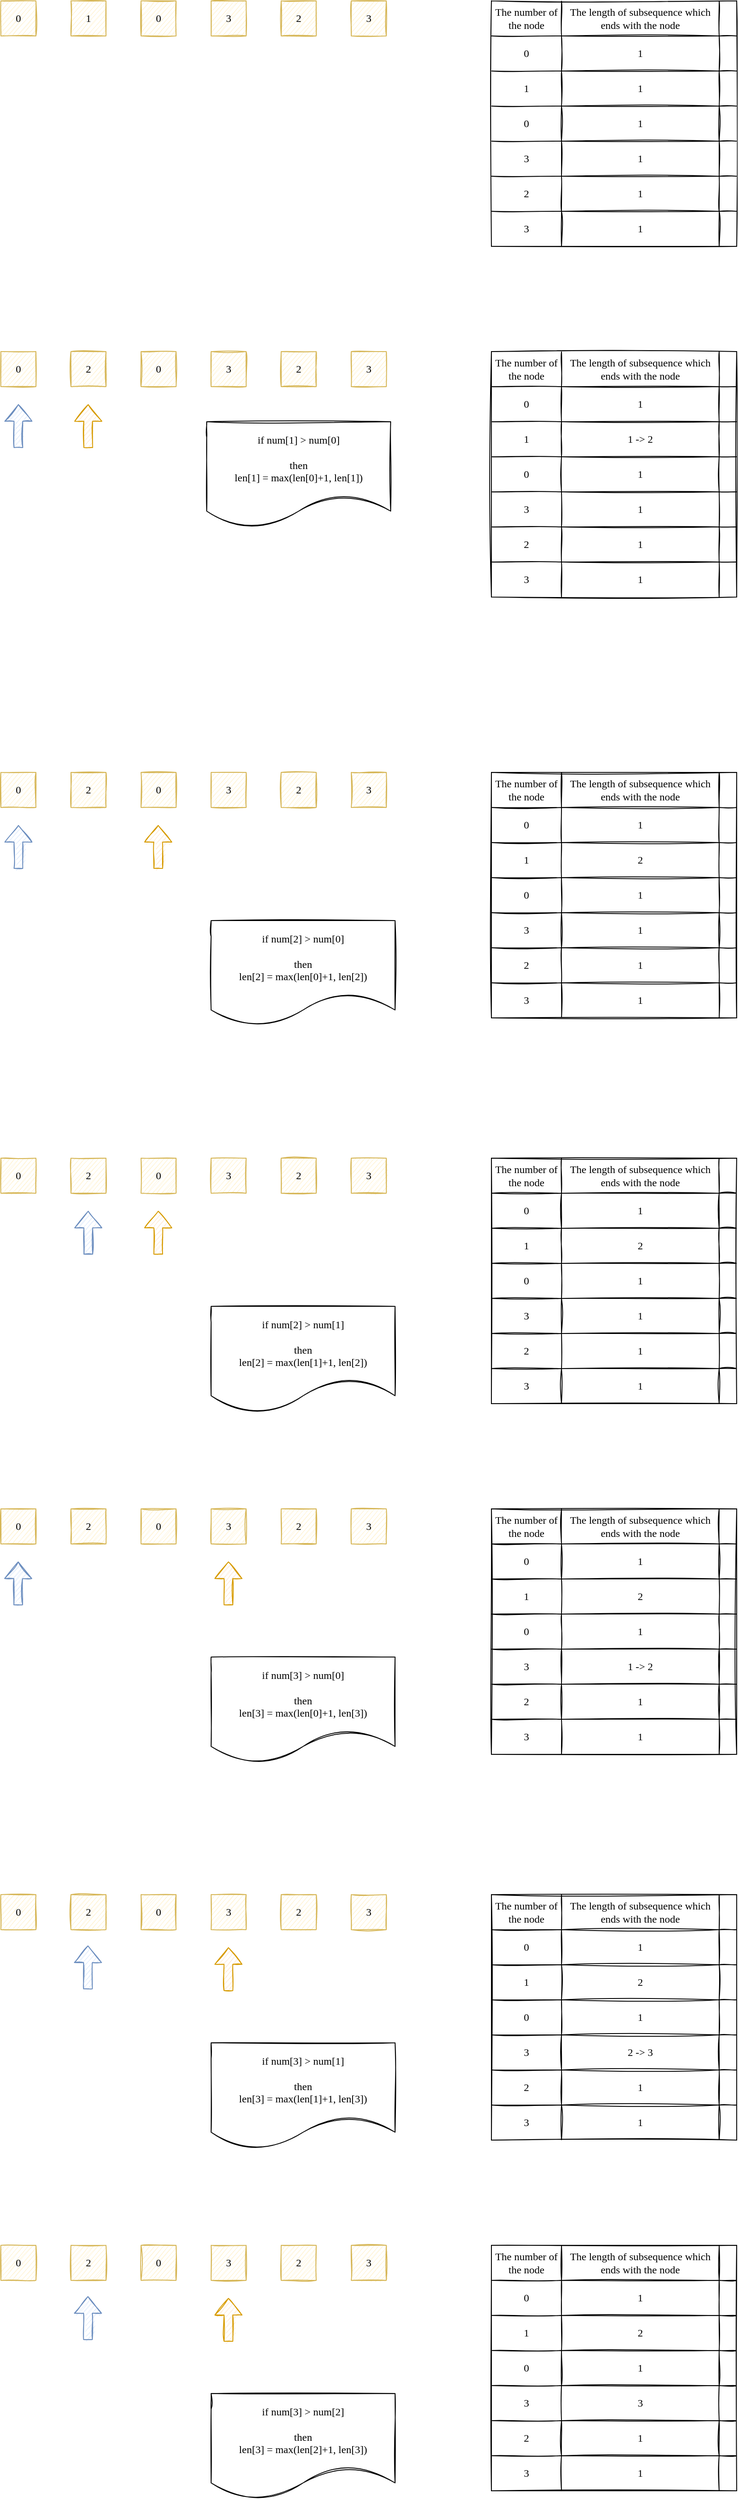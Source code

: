 <mxfile version="20.2.3" type="github">
  <diagram id="x_0KVCt0d-RsBVceBZdg" name="Page-1">
    <mxGraphModel dx="1113" dy="593" grid="1" gridSize="10" guides="1" tooltips="1" connect="1" arrows="1" fold="1" page="1" pageScale="1" pageWidth="827" pageHeight="1169" math="0" shadow="0">
      <root>
        <mxCell id="0" />
        <mxCell id="1" parent="0" />
        <mxCell id="t_Id74E33S8vnSm0pV29-1" value="&lt;font face=&quot;Comic Sans MS&quot;&gt;0&lt;/font&gt;" style="rounded=0;whiteSpace=wrap;html=1;fillColor=#fff2cc;strokeColor=#d6b656;sketch=1;" vertex="1" parent="1">
          <mxGeometry x="160" y="120" width="40" height="40" as="geometry" />
        </mxCell>
        <mxCell id="t_Id74E33S8vnSm0pV29-2" value="&lt;font face=&quot;Comic Sans MS&quot;&gt;1&lt;/font&gt;" style="rounded=0;whiteSpace=wrap;html=1;fillColor=#fff2cc;strokeColor=#d6b656;sketch=1;" vertex="1" parent="1">
          <mxGeometry x="240" y="120" width="40" height="40" as="geometry" />
        </mxCell>
        <mxCell id="t_Id74E33S8vnSm0pV29-3" value="&lt;font face=&quot;Comic Sans MS&quot;&gt;0&lt;/font&gt;" style="rounded=0;whiteSpace=wrap;html=1;fillColor=#fff2cc;strokeColor=#d6b656;sketch=1;" vertex="1" parent="1">
          <mxGeometry x="320" y="120" width="40" height="40" as="geometry" />
        </mxCell>
        <mxCell id="t_Id74E33S8vnSm0pV29-4" value="&lt;font face=&quot;Comic Sans MS&quot;&gt;3&lt;/font&gt;" style="rounded=0;whiteSpace=wrap;html=1;fillColor=#fff2cc;strokeColor=#d6b656;sketch=1;" vertex="1" parent="1">
          <mxGeometry x="400" y="120" width="40" height="40" as="geometry" />
        </mxCell>
        <mxCell id="t_Id74E33S8vnSm0pV29-5" value="&lt;font face=&quot;Comic Sans MS&quot;&gt;2&lt;/font&gt;" style="rounded=0;whiteSpace=wrap;html=1;fillColor=#fff2cc;strokeColor=#d6b656;sketch=1;" vertex="1" parent="1">
          <mxGeometry x="480" y="120" width="40" height="40" as="geometry" />
        </mxCell>
        <mxCell id="t_Id74E33S8vnSm0pV29-6" value="&lt;font face=&quot;Comic Sans MS&quot;&gt;3&lt;/font&gt;" style="rounded=0;whiteSpace=wrap;html=1;fillColor=#fff2cc;strokeColor=#d6b656;sketch=1;" vertex="1" parent="1">
          <mxGeometry x="560" y="120" width="40" height="40" as="geometry" />
        </mxCell>
        <mxCell id="t_Id74E33S8vnSm0pV29-42" value="&lt;font face=&quot;Comic Sans MS&quot;&gt;0&lt;/font&gt;" style="rounded=0;whiteSpace=wrap;html=1;fillColor=#fff2cc;strokeColor=#d6b656;sketch=1;" vertex="1" parent="1">
          <mxGeometry x="160" y="520" width="40" height="40" as="geometry" />
        </mxCell>
        <mxCell id="t_Id74E33S8vnSm0pV29-43" value="&lt;font face=&quot;Comic Sans MS&quot;&gt;2&lt;/font&gt;" style="rounded=0;whiteSpace=wrap;html=1;fillColor=#fff2cc;strokeColor=#d6b656;sketch=1;" vertex="1" parent="1">
          <mxGeometry x="240" y="520" width="40" height="40" as="geometry" />
        </mxCell>
        <mxCell id="t_Id74E33S8vnSm0pV29-44" value="&lt;font face=&quot;Comic Sans MS&quot;&gt;0&lt;/font&gt;" style="rounded=0;whiteSpace=wrap;html=1;fillColor=#fff2cc;strokeColor=#d6b656;sketch=1;" vertex="1" parent="1">
          <mxGeometry x="320" y="520" width="40" height="40" as="geometry" />
        </mxCell>
        <mxCell id="t_Id74E33S8vnSm0pV29-45" value="&lt;font face=&quot;Comic Sans MS&quot;&gt;3&lt;/font&gt;" style="rounded=0;whiteSpace=wrap;html=1;fillColor=#fff2cc;strokeColor=#d6b656;sketch=1;" vertex="1" parent="1">
          <mxGeometry x="400" y="520" width="40" height="40" as="geometry" />
        </mxCell>
        <mxCell id="t_Id74E33S8vnSm0pV29-46" value="&lt;font face=&quot;Comic Sans MS&quot;&gt;2&lt;/font&gt;" style="rounded=0;whiteSpace=wrap;html=1;fillColor=#fff2cc;strokeColor=#d6b656;sketch=1;" vertex="1" parent="1">
          <mxGeometry x="480" y="520" width="40" height="40" as="geometry" />
        </mxCell>
        <mxCell id="t_Id74E33S8vnSm0pV29-47" value="&lt;font face=&quot;Comic Sans MS&quot;&gt;3&lt;/font&gt;" style="rounded=0;whiteSpace=wrap;html=1;fillColor=#fff2cc;strokeColor=#d6b656;sketch=1;" vertex="1" parent="1">
          <mxGeometry x="560" y="520" width="40" height="40" as="geometry" />
        </mxCell>
        <mxCell id="t_Id74E33S8vnSm0pV29-48" value="" style="shape=table;html=1;whiteSpace=wrap;startSize=0;container=1;collapsible=0;childLayout=tableLayout;sketch=1;fontFamily=Comic Sans MS;" vertex="1" parent="1">
          <mxGeometry x="720" y="520" width="280.0" height="280" as="geometry" />
        </mxCell>
        <mxCell id="t_Id74E33S8vnSm0pV29-80" value="" style="shape=tableRow;horizontal=0;startSize=0;swimlaneHead=0;swimlaneBody=0;top=0;left=0;bottom=0;right=0;collapsible=0;dropTarget=0;fillColor=none;points=[[0,0.5],[1,0.5]];portConstraint=eastwest;sketch=1;fontFamily=Comic Sans MS;" vertex="1" parent="t_Id74E33S8vnSm0pV29-48">
          <mxGeometry width="280.0" height="40" as="geometry" />
        </mxCell>
        <mxCell id="t_Id74E33S8vnSm0pV29-81" value="The number of the node" style="shape=partialRectangle;html=1;whiteSpace=wrap;connectable=0;fillColor=none;top=0;left=0;bottom=0;right=0;overflow=hidden;sketch=1;fontFamily=Comic Sans MS;" vertex="1" parent="t_Id74E33S8vnSm0pV29-80">
          <mxGeometry width="80" height="40" as="geometry">
            <mxRectangle width="80" height="40" as="alternateBounds" />
          </mxGeometry>
        </mxCell>
        <mxCell id="t_Id74E33S8vnSm0pV29-82" value="The length of subsequence which ends with the node" style="shape=partialRectangle;html=1;whiteSpace=wrap;connectable=0;fillColor=none;top=0;left=0;bottom=0;right=0;overflow=hidden;sketch=1;fontFamily=Comic Sans MS;" vertex="1" parent="t_Id74E33S8vnSm0pV29-80">
          <mxGeometry x="80" width="180" height="40" as="geometry">
            <mxRectangle width="180" height="40" as="alternateBounds" />
          </mxGeometry>
        </mxCell>
        <mxCell id="t_Id74E33S8vnSm0pV29-83" value="" style="shape=partialRectangle;html=1;whiteSpace=wrap;connectable=0;fillColor=none;top=0;left=0;bottom=0;right=0;overflow=hidden;sketch=1;fontFamily=Comic Sans MS;" vertex="1" parent="t_Id74E33S8vnSm0pV29-80">
          <mxGeometry x="260" width="20" height="40" as="geometry">
            <mxRectangle width="20" height="40" as="alternateBounds" />
          </mxGeometry>
        </mxCell>
        <mxCell id="t_Id74E33S8vnSm0pV29-49" value="" style="shape=tableRow;horizontal=0;startSize=0;swimlaneHead=0;swimlaneBody=0;top=0;left=0;bottom=0;right=0;collapsible=0;dropTarget=0;fillColor=none;points=[[0,0.5],[1,0.5]];portConstraint=eastwest;sketch=1;fontFamily=Comic Sans MS;" vertex="1" parent="t_Id74E33S8vnSm0pV29-48">
          <mxGeometry y="40" width="280.0" height="40" as="geometry" />
        </mxCell>
        <mxCell id="t_Id74E33S8vnSm0pV29-50" value="0" style="shape=partialRectangle;html=1;whiteSpace=wrap;connectable=0;fillColor=none;top=0;left=0;bottom=0;right=0;overflow=hidden;sketch=1;fontFamily=Comic Sans MS;" vertex="1" parent="t_Id74E33S8vnSm0pV29-49">
          <mxGeometry width="80" height="40" as="geometry">
            <mxRectangle width="80" height="40" as="alternateBounds" />
          </mxGeometry>
        </mxCell>
        <mxCell id="t_Id74E33S8vnSm0pV29-51" value="1" style="shape=partialRectangle;html=1;whiteSpace=wrap;connectable=0;fillColor=none;top=0;left=0;bottom=0;right=0;overflow=hidden;sketch=1;fontFamily=Comic Sans MS;" vertex="1" parent="t_Id74E33S8vnSm0pV29-49">
          <mxGeometry x="80" width="180" height="40" as="geometry">
            <mxRectangle width="180" height="40" as="alternateBounds" />
          </mxGeometry>
        </mxCell>
        <mxCell id="t_Id74E33S8vnSm0pV29-52" value="" style="shape=partialRectangle;html=1;whiteSpace=wrap;connectable=0;fillColor=none;top=0;left=0;bottom=0;right=0;overflow=hidden;sketch=1;fontFamily=Comic Sans MS;" vertex="1" parent="t_Id74E33S8vnSm0pV29-49">
          <mxGeometry x="260" width="20" height="40" as="geometry">
            <mxRectangle width="20" height="40" as="alternateBounds" />
          </mxGeometry>
        </mxCell>
        <mxCell id="t_Id74E33S8vnSm0pV29-53" value="" style="shape=tableRow;horizontal=0;startSize=0;swimlaneHead=0;swimlaneBody=0;top=0;left=0;bottom=0;right=0;collapsible=0;dropTarget=0;fillColor=none;points=[[0,0.5],[1,0.5]];portConstraint=eastwest;sketch=1;fontFamily=Comic Sans MS;" vertex="1" parent="t_Id74E33S8vnSm0pV29-48">
          <mxGeometry y="80" width="280.0" height="40" as="geometry" />
        </mxCell>
        <mxCell id="t_Id74E33S8vnSm0pV29-54" value="1" style="shape=partialRectangle;html=1;whiteSpace=wrap;connectable=0;fillColor=none;top=0;left=0;bottom=0;right=0;overflow=hidden;sketch=1;fontFamily=Comic Sans MS;" vertex="1" parent="t_Id74E33S8vnSm0pV29-53">
          <mxGeometry width="80" height="40" as="geometry">
            <mxRectangle width="80" height="40" as="alternateBounds" />
          </mxGeometry>
        </mxCell>
        <mxCell id="t_Id74E33S8vnSm0pV29-55" value="1 -&amp;gt; 2" style="shape=partialRectangle;html=1;whiteSpace=wrap;connectable=0;fillColor=none;top=0;left=0;bottom=0;right=0;overflow=hidden;sketch=1;fontFamily=Comic Sans MS;" vertex="1" parent="t_Id74E33S8vnSm0pV29-53">
          <mxGeometry x="80" width="180" height="40" as="geometry">
            <mxRectangle width="180" height="40" as="alternateBounds" />
          </mxGeometry>
        </mxCell>
        <mxCell id="t_Id74E33S8vnSm0pV29-56" value="" style="shape=partialRectangle;html=1;whiteSpace=wrap;connectable=0;fillColor=none;top=0;left=0;bottom=0;right=0;overflow=hidden;sketch=1;fontFamily=Comic Sans MS;" vertex="1" parent="t_Id74E33S8vnSm0pV29-53">
          <mxGeometry x="260" width="20" height="40" as="geometry">
            <mxRectangle width="20" height="40" as="alternateBounds" />
          </mxGeometry>
        </mxCell>
        <mxCell id="t_Id74E33S8vnSm0pV29-57" value="" style="shape=tableRow;horizontal=0;startSize=0;swimlaneHead=0;swimlaneBody=0;top=0;left=0;bottom=0;right=0;collapsible=0;dropTarget=0;fillColor=none;points=[[0,0.5],[1,0.5]];portConstraint=eastwest;sketch=1;fontFamily=Comic Sans MS;" vertex="1" parent="t_Id74E33S8vnSm0pV29-48">
          <mxGeometry y="120" width="280.0" height="40" as="geometry" />
        </mxCell>
        <mxCell id="t_Id74E33S8vnSm0pV29-58" value="0" style="shape=partialRectangle;html=1;whiteSpace=wrap;connectable=0;fillColor=none;top=0;left=0;bottom=0;right=0;overflow=hidden;sketch=1;fontFamily=Comic Sans MS;" vertex="1" parent="t_Id74E33S8vnSm0pV29-57">
          <mxGeometry width="80" height="40" as="geometry">
            <mxRectangle width="80" height="40" as="alternateBounds" />
          </mxGeometry>
        </mxCell>
        <mxCell id="t_Id74E33S8vnSm0pV29-59" value="1" style="shape=partialRectangle;html=1;whiteSpace=wrap;connectable=0;fillColor=none;top=0;left=0;bottom=0;right=0;overflow=hidden;sketch=1;fontFamily=Comic Sans MS;" vertex="1" parent="t_Id74E33S8vnSm0pV29-57">
          <mxGeometry x="80" width="180" height="40" as="geometry">
            <mxRectangle width="180" height="40" as="alternateBounds" />
          </mxGeometry>
        </mxCell>
        <mxCell id="t_Id74E33S8vnSm0pV29-60" value="" style="shape=partialRectangle;html=1;whiteSpace=wrap;connectable=0;fillColor=none;top=0;left=0;bottom=0;right=0;overflow=hidden;pointerEvents=1;sketch=1;fontFamily=Comic Sans MS;" vertex="1" parent="t_Id74E33S8vnSm0pV29-57">
          <mxGeometry x="260" width="20" height="40" as="geometry">
            <mxRectangle width="20" height="40" as="alternateBounds" />
          </mxGeometry>
        </mxCell>
        <mxCell id="t_Id74E33S8vnSm0pV29-61" value="" style="shape=tableRow;horizontal=0;startSize=0;swimlaneHead=0;swimlaneBody=0;top=0;left=0;bottom=0;right=0;collapsible=0;dropTarget=0;fillColor=none;points=[[0,0.5],[1,0.5]];portConstraint=eastwest;sketch=1;fontFamily=Comic Sans MS;" vertex="1" parent="t_Id74E33S8vnSm0pV29-48">
          <mxGeometry y="160" width="280.0" height="40" as="geometry" />
        </mxCell>
        <mxCell id="t_Id74E33S8vnSm0pV29-62" value="3" style="shape=partialRectangle;html=1;whiteSpace=wrap;connectable=0;fillColor=none;top=0;left=0;bottom=0;right=0;overflow=hidden;sketch=1;fontFamily=Comic Sans MS;" vertex="1" parent="t_Id74E33S8vnSm0pV29-61">
          <mxGeometry width="80" height="40" as="geometry">
            <mxRectangle width="80" height="40" as="alternateBounds" />
          </mxGeometry>
        </mxCell>
        <mxCell id="t_Id74E33S8vnSm0pV29-63" value="1" style="shape=partialRectangle;html=1;whiteSpace=wrap;connectable=0;fillColor=none;top=0;left=0;bottom=0;right=0;overflow=hidden;sketch=1;fontFamily=Comic Sans MS;" vertex="1" parent="t_Id74E33S8vnSm0pV29-61">
          <mxGeometry x="80" width="180" height="40" as="geometry">
            <mxRectangle width="180" height="40" as="alternateBounds" />
          </mxGeometry>
        </mxCell>
        <mxCell id="t_Id74E33S8vnSm0pV29-64" value="" style="shape=partialRectangle;html=1;whiteSpace=wrap;connectable=0;fillColor=none;top=0;left=0;bottom=0;right=0;overflow=hidden;pointerEvents=1;sketch=1;fontFamily=Comic Sans MS;" vertex="1" parent="t_Id74E33S8vnSm0pV29-61">
          <mxGeometry x="260" width="20" height="40" as="geometry">
            <mxRectangle width="20" height="40" as="alternateBounds" />
          </mxGeometry>
        </mxCell>
        <mxCell id="t_Id74E33S8vnSm0pV29-65" value="" style="shape=tableRow;horizontal=0;startSize=0;swimlaneHead=0;swimlaneBody=0;top=0;left=0;bottom=0;right=0;collapsible=0;dropTarget=0;fillColor=none;points=[[0,0.5],[1,0.5]];portConstraint=eastwest;sketch=1;fontFamily=Comic Sans MS;" vertex="1" parent="t_Id74E33S8vnSm0pV29-48">
          <mxGeometry y="200" width="280.0" height="40" as="geometry" />
        </mxCell>
        <mxCell id="t_Id74E33S8vnSm0pV29-66" value="2" style="shape=partialRectangle;html=1;whiteSpace=wrap;connectable=0;fillColor=none;top=0;left=0;bottom=0;right=0;overflow=hidden;sketch=1;fontFamily=Comic Sans MS;" vertex="1" parent="t_Id74E33S8vnSm0pV29-65">
          <mxGeometry width="80" height="40" as="geometry">
            <mxRectangle width="80" height="40" as="alternateBounds" />
          </mxGeometry>
        </mxCell>
        <mxCell id="t_Id74E33S8vnSm0pV29-67" value="1" style="shape=partialRectangle;html=1;whiteSpace=wrap;connectable=0;fillColor=none;top=0;left=0;bottom=0;right=0;overflow=hidden;sketch=1;fontFamily=Comic Sans MS;" vertex="1" parent="t_Id74E33S8vnSm0pV29-65">
          <mxGeometry x="80" width="180" height="40" as="geometry">
            <mxRectangle width="180" height="40" as="alternateBounds" />
          </mxGeometry>
        </mxCell>
        <mxCell id="t_Id74E33S8vnSm0pV29-68" value="" style="shape=partialRectangle;html=1;whiteSpace=wrap;connectable=0;fillColor=none;top=0;left=0;bottom=0;right=0;overflow=hidden;pointerEvents=1;sketch=1;fontFamily=Comic Sans MS;" vertex="1" parent="t_Id74E33S8vnSm0pV29-65">
          <mxGeometry x="260" width="20" height="40" as="geometry">
            <mxRectangle width="20" height="40" as="alternateBounds" />
          </mxGeometry>
        </mxCell>
        <mxCell id="t_Id74E33S8vnSm0pV29-69" value="" style="shape=tableRow;horizontal=0;startSize=0;swimlaneHead=0;swimlaneBody=0;top=0;left=0;bottom=0;right=0;collapsible=0;dropTarget=0;fillColor=none;points=[[0,0.5],[1,0.5]];portConstraint=eastwest;sketch=1;fontFamily=Comic Sans MS;" vertex="1" parent="t_Id74E33S8vnSm0pV29-48">
          <mxGeometry y="240" width="280.0" height="40" as="geometry" />
        </mxCell>
        <mxCell id="t_Id74E33S8vnSm0pV29-70" value="3" style="shape=partialRectangle;html=1;whiteSpace=wrap;connectable=0;fillColor=none;top=0;left=0;bottom=0;right=0;overflow=hidden;sketch=1;fontFamily=Comic Sans MS;" vertex="1" parent="t_Id74E33S8vnSm0pV29-69">
          <mxGeometry width="80" height="40" as="geometry">
            <mxRectangle width="80" height="40" as="alternateBounds" />
          </mxGeometry>
        </mxCell>
        <mxCell id="t_Id74E33S8vnSm0pV29-71" value="1" style="shape=partialRectangle;html=1;whiteSpace=wrap;connectable=0;fillColor=none;top=0;left=0;bottom=0;right=0;overflow=hidden;sketch=1;fontFamily=Comic Sans MS;" vertex="1" parent="t_Id74E33S8vnSm0pV29-69">
          <mxGeometry x="80" width="180" height="40" as="geometry">
            <mxRectangle width="180" height="40" as="alternateBounds" />
          </mxGeometry>
        </mxCell>
        <mxCell id="t_Id74E33S8vnSm0pV29-72" value="" style="shape=partialRectangle;html=1;whiteSpace=wrap;connectable=0;fillColor=none;top=0;left=0;bottom=0;right=0;overflow=hidden;pointerEvents=1;sketch=1;fontFamily=Comic Sans MS;" vertex="1" parent="t_Id74E33S8vnSm0pV29-69">
          <mxGeometry x="260" width="20" height="40" as="geometry">
            <mxRectangle width="20" height="40" as="alternateBounds" />
          </mxGeometry>
        </mxCell>
        <mxCell id="t_Id74E33S8vnSm0pV29-84" value="" style="shape=table;html=1;whiteSpace=wrap;startSize=0;container=1;collapsible=0;childLayout=tableLayout;sketch=1;fontFamily=Comic Sans MS;" vertex="1" parent="1">
          <mxGeometry x="720" y="120" width="280.0" height="280" as="geometry" />
        </mxCell>
        <mxCell id="t_Id74E33S8vnSm0pV29-85" value="" style="shape=tableRow;horizontal=0;startSize=0;swimlaneHead=0;swimlaneBody=0;top=0;left=0;bottom=0;right=0;collapsible=0;dropTarget=0;fillColor=none;points=[[0,0.5],[1,0.5]];portConstraint=eastwest;sketch=1;fontFamily=Comic Sans MS;" vertex="1" parent="t_Id74E33S8vnSm0pV29-84">
          <mxGeometry width="280.0" height="40" as="geometry" />
        </mxCell>
        <mxCell id="t_Id74E33S8vnSm0pV29-86" value="The number of the node" style="shape=partialRectangle;html=1;whiteSpace=wrap;connectable=0;fillColor=none;top=0;left=0;bottom=0;right=0;overflow=hidden;sketch=1;fontFamily=Comic Sans MS;" vertex="1" parent="t_Id74E33S8vnSm0pV29-85">
          <mxGeometry width="80" height="40" as="geometry">
            <mxRectangle width="80" height="40" as="alternateBounds" />
          </mxGeometry>
        </mxCell>
        <mxCell id="t_Id74E33S8vnSm0pV29-87" value="The length of subsequence which ends with the node" style="shape=partialRectangle;html=1;whiteSpace=wrap;connectable=0;fillColor=none;top=0;left=0;bottom=0;right=0;overflow=hidden;sketch=1;fontFamily=Comic Sans MS;" vertex="1" parent="t_Id74E33S8vnSm0pV29-85">
          <mxGeometry x="80" width="180" height="40" as="geometry">
            <mxRectangle width="180" height="40" as="alternateBounds" />
          </mxGeometry>
        </mxCell>
        <mxCell id="t_Id74E33S8vnSm0pV29-88" value="" style="shape=partialRectangle;html=1;whiteSpace=wrap;connectable=0;fillColor=none;top=0;left=0;bottom=0;right=0;overflow=hidden;sketch=1;fontFamily=Comic Sans MS;" vertex="1" parent="t_Id74E33S8vnSm0pV29-85">
          <mxGeometry x="260" width="20" height="40" as="geometry">
            <mxRectangle width="20" height="40" as="alternateBounds" />
          </mxGeometry>
        </mxCell>
        <mxCell id="t_Id74E33S8vnSm0pV29-89" value="" style="shape=tableRow;horizontal=0;startSize=0;swimlaneHead=0;swimlaneBody=0;top=0;left=0;bottom=0;right=0;collapsible=0;dropTarget=0;fillColor=none;points=[[0,0.5],[1,0.5]];portConstraint=eastwest;sketch=1;fontFamily=Comic Sans MS;" vertex="1" parent="t_Id74E33S8vnSm0pV29-84">
          <mxGeometry y="40" width="280.0" height="40" as="geometry" />
        </mxCell>
        <mxCell id="t_Id74E33S8vnSm0pV29-90" value="0" style="shape=partialRectangle;html=1;whiteSpace=wrap;connectable=0;fillColor=none;top=0;left=0;bottom=0;right=0;overflow=hidden;sketch=1;fontFamily=Comic Sans MS;" vertex="1" parent="t_Id74E33S8vnSm0pV29-89">
          <mxGeometry width="80" height="40" as="geometry">
            <mxRectangle width="80" height="40" as="alternateBounds" />
          </mxGeometry>
        </mxCell>
        <mxCell id="t_Id74E33S8vnSm0pV29-91" value="1" style="shape=partialRectangle;html=1;whiteSpace=wrap;connectable=0;fillColor=none;top=0;left=0;bottom=0;right=0;overflow=hidden;sketch=1;fontFamily=Comic Sans MS;" vertex="1" parent="t_Id74E33S8vnSm0pV29-89">
          <mxGeometry x="80" width="180" height="40" as="geometry">
            <mxRectangle width="180" height="40" as="alternateBounds" />
          </mxGeometry>
        </mxCell>
        <mxCell id="t_Id74E33S8vnSm0pV29-92" value="" style="shape=partialRectangle;html=1;whiteSpace=wrap;connectable=0;fillColor=none;top=0;left=0;bottom=0;right=0;overflow=hidden;sketch=1;fontFamily=Comic Sans MS;" vertex="1" parent="t_Id74E33S8vnSm0pV29-89">
          <mxGeometry x="260" width="20" height="40" as="geometry">
            <mxRectangle width="20" height="40" as="alternateBounds" />
          </mxGeometry>
        </mxCell>
        <mxCell id="t_Id74E33S8vnSm0pV29-93" value="" style="shape=tableRow;horizontal=0;startSize=0;swimlaneHead=0;swimlaneBody=0;top=0;left=0;bottom=0;right=0;collapsible=0;dropTarget=0;fillColor=none;points=[[0,0.5],[1,0.5]];portConstraint=eastwest;sketch=1;fontFamily=Comic Sans MS;" vertex="1" parent="t_Id74E33S8vnSm0pV29-84">
          <mxGeometry y="80" width="280.0" height="40" as="geometry" />
        </mxCell>
        <mxCell id="t_Id74E33S8vnSm0pV29-94" value="1" style="shape=partialRectangle;html=1;whiteSpace=wrap;connectable=0;fillColor=none;top=0;left=0;bottom=0;right=0;overflow=hidden;sketch=1;fontFamily=Comic Sans MS;" vertex="1" parent="t_Id74E33S8vnSm0pV29-93">
          <mxGeometry width="80" height="40" as="geometry">
            <mxRectangle width="80" height="40" as="alternateBounds" />
          </mxGeometry>
        </mxCell>
        <mxCell id="t_Id74E33S8vnSm0pV29-95" value="1" style="shape=partialRectangle;html=1;whiteSpace=wrap;connectable=0;fillColor=none;top=0;left=0;bottom=0;right=0;overflow=hidden;sketch=1;fontFamily=Comic Sans MS;" vertex="1" parent="t_Id74E33S8vnSm0pV29-93">
          <mxGeometry x="80" width="180" height="40" as="geometry">
            <mxRectangle width="180" height="40" as="alternateBounds" />
          </mxGeometry>
        </mxCell>
        <mxCell id="t_Id74E33S8vnSm0pV29-96" value="" style="shape=partialRectangle;html=1;whiteSpace=wrap;connectable=0;fillColor=none;top=0;left=0;bottom=0;right=0;overflow=hidden;sketch=1;fontFamily=Comic Sans MS;" vertex="1" parent="t_Id74E33S8vnSm0pV29-93">
          <mxGeometry x="260" width="20" height="40" as="geometry">
            <mxRectangle width="20" height="40" as="alternateBounds" />
          </mxGeometry>
        </mxCell>
        <mxCell id="t_Id74E33S8vnSm0pV29-97" value="" style="shape=tableRow;horizontal=0;startSize=0;swimlaneHead=0;swimlaneBody=0;top=0;left=0;bottom=0;right=0;collapsible=0;dropTarget=0;fillColor=none;points=[[0,0.5],[1,0.5]];portConstraint=eastwest;sketch=1;fontFamily=Comic Sans MS;" vertex="1" parent="t_Id74E33S8vnSm0pV29-84">
          <mxGeometry y="120" width="280.0" height="40" as="geometry" />
        </mxCell>
        <mxCell id="t_Id74E33S8vnSm0pV29-98" value="0" style="shape=partialRectangle;html=1;whiteSpace=wrap;connectable=0;fillColor=none;top=0;left=0;bottom=0;right=0;overflow=hidden;sketch=1;fontFamily=Comic Sans MS;" vertex="1" parent="t_Id74E33S8vnSm0pV29-97">
          <mxGeometry width="80" height="40" as="geometry">
            <mxRectangle width="80" height="40" as="alternateBounds" />
          </mxGeometry>
        </mxCell>
        <mxCell id="t_Id74E33S8vnSm0pV29-99" value="1" style="shape=partialRectangle;html=1;whiteSpace=wrap;connectable=0;fillColor=none;top=0;left=0;bottom=0;right=0;overflow=hidden;sketch=1;fontFamily=Comic Sans MS;" vertex="1" parent="t_Id74E33S8vnSm0pV29-97">
          <mxGeometry x="80" width="180" height="40" as="geometry">
            <mxRectangle width="180" height="40" as="alternateBounds" />
          </mxGeometry>
        </mxCell>
        <mxCell id="t_Id74E33S8vnSm0pV29-100" value="" style="shape=partialRectangle;html=1;whiteSpace=wrap;connectable=0;fillColor=none;top=0;left=0;bottom=0;right=0;overflow=hidden;pointerEvents=1;sketch=1;fontFamily=Comic Sans MS;" vertex="1" parent="t_Id74E33S8vnSm0pV29-97">
          <mxGeometry x="260" width="20" height="40" as="geometry">
            <mxRectangle width="20" height="40" as="alternateBounds" />
          </mxGeometry>
        </mxCell>
        <mxCell id="t_Id74E33S8vnSm0pV29-101" value="" style="shape=tableRow;horizontal=0;startSize=0;swimlaneHead=0;swimlaneBody=0;top=0;left=0;bottom=0;right=0;collapsible=0;dropTarget=0;fillColor=none;points=[[0,0.5],[1,0.5]];portConstraint=eastwest;sketch=1;fontFamily=Comic Sans MS;" vertex="1" parent="t_Id74E33S8vnSm0pV29-84">
          <mxGeometry y="160" width="280.0" height="40" as="geometry" />
        </mxCell>
        <mxCell id="t_Id74E33S8vnSm0pV29-102" value="3" style="shape=partialRectangle;html=1;whiteSpace=wrap;connectable=0;fillColor=none;top=0;left=0;bottom=0;right=0;overflow=hidden;sketch=1;fontFamily=Comic Sans MS;" vertex="1" parent="t_Id74E33S8vnSm0pV29-101">
          <mxGeometry width="80" height="40" as="geometry">
            <mxRectangle width="80" height="40" as="alternateBounds" />
          </mxGeometry>
        </mxCell>
        <mxCell id="t_Id74E33S8vnSm0pV29-103" value="1" style="shape=partialRectangle;html=1;whiteSpace=wrap;connectable=0;fillColor=none;top=0;left=0;bottom=0;right=0;overflow=hidden;sketch=1;fontFamily=Comic Sans MS;" vertex="1" parent="t_Id74E33S8vnSm0pV29-101">
          <mxGeometry x="80" width="180" height="40" as="geometry">
            <mxRectangle width="180" height="40" as="alternateBounds" />
          </mxGeometry>
        </mxCell>
        <mxCell id="t_Id74E33S8vnSm0pV29-104" value="" style="shape=partialRectangle;html=1;whiteSpace=wrap;connectable=0;fillColor=none;top=0;left=0;bottom=0;right=0;overflow=hidden;pointerEvents=1;sketch=1;fontFamily=Comic Sans MS;" vertex="1" parent="t_Id74E33S8vnSm0pV29-101">
          <mxGeometry x="260" width="20" height="40" as="geometry">
            <mxRectangle width="20" height="40" as="alternateBounds" />
          </mxGeometry>
        </mxCell>
        <mxCell id="t_Id74E33S8vnSm0pV29-105" value="" style="shape=tableRow;horizontal=0;startSize=0;swimlaneHead=0;swimlaneBody=0;top=0;left=0;bottom=0;right=0;collapsible=0;dropTarget=0;fillColor=none;points=[[0,0.5],[1,0.5]];portConstraint=eastwest;sketch=1;fontFamily=Comic Sans MS;" vertex="1" parent="t_Id74E33S8vnSm0pV29-84">
          <mxGeometry y="200" width="280.0" height="40" as="geometry" />
        </mxCell>
        <mxCell id="t_Id74E33S8vnSm0pV29-106" value="2" style="shape=partialRectangle;html=1;whiteSpace=wrap;connectable=0;fillColor=none;top=0;left=0;bottom=0;right=0;overflow=hidden;sketch=1;fontFamily=Comic Sans MS;" vertex="1" parent="t_Id74E33S8vnSm0pV29-105">
          <mxGeometry width="80" height="40" as="geometry">
            <mxRectangle width="80" height="40" as="alternateBounds" />
          </mxGeometry>
        </mxCell>
        <mxCell id="t_Id74E33S8vnSm0pV29-107" value="1" style="shape=partialRectangle;html=1;whiteSpace=wrap;connectable=0;fillColor=none;top=0;left=0;bottom=0;right=0;overflow=hidden;sketch=1;fontFamily=Comic Sans MS;" vertex="1" parent="t_Id74E33S8vnSm0pV29-105">
          <mxGeometry x="80" width="180" height="40" as="geometry">
            <mxRectangle width="180" height="40" as="alternateBounds" />
          </mxGeometry>
        </mxCell>
        <mxCell id="t_Id74E33S8vnSm0pV29-108" value="" style="shape=partialRectangle;html=1;whiteSpace=wrap;connectable=0;fillColor=none;top=0;left=0;bottom=0;right=0;overflow=hidden;pointerEvents=1;sketch=1;fontFamily=Comic Sans MS;" vertex="1" parent="t_Id74E33S8vnSm0pV29-105">
          <mxGeometry x="260" width="20" height="40" as="geometry">
            <mxRectangle width="20" height="40" as="alternateBounds" />
          </mxGeometry>
        </mxCell>
        <mxCell id="t_Id74E33S8vnSm0pV29-109" value="" style="shape=tableRow;horizontal=0;startSize=0;swimlaneHead=0;swimlaneBody=0;top=0;left=0;bottom=0;right=0;collapsible=0;dropTarget=0;fillColor=none;points=[[0,0.5],[1,0.5]];portConstraint=eastwest;sketch=1;fontFamily=Comic Sans MS;" vertex="1" parent="t_Id74E33S8vnSm0pV29-84">
          <mxGeometry y="240" width="280.0" height="40" as="geometry" />
        </mxCell>
        <mxCell id="t_Id74E33S8vnSm0pV29-110" value="3" style="shape=partialRectangle;html=1;whiteSpace=wrap;connectable=0;fillColor=none;top=0;left=0;bottom=0;right=0;overflow=hidden;sketch=1;fontFamily=Comic Sans MS;" vertex="1" parent="t_Id74E33S8vnSm0pV29-109">
          <mxGeometry width="80" height="40" as="geometry">
            <mxRectangle width="80" height="40" as="alternateBounds" />
          </mxGeometry>
        </mxCell>
        <mxCell id="t_Id74E33S8vnSm0pV29-111" value="1" style="shape=partialRectangle;html=1;whiteSpace=wrap;connectable=0;fillColor=none;top=0;left=0;bottom=0;right=0;overflow=hidden;sketch=1;fontFamily=Comic Sans MS;" vertex="1" parent="t_Id74E33S8vnSm0pV29-109">
          <mxGeometry x="80" width="180" height="40" as="geometry">
            <mxRectangle width="180" height="40" as="alternateBounds" />
          </mxGeometry>
        </mxCell>
        <mxCell id="t_Id74E33S8vnSm0pV29-112" value="" style="shape=partialRectangle;html=1;whiteSpace=wrap;connectable=0;fillColor=none;top=0;left=0;bottom=0;right=0;overflow=hidden;pointerEvents=1;sketch=1;fontFamily=Comic Sans MS;" vertex="1" parent="t_Id74E33S8vnSm0pV29-109">
          <mxGeometry x="260" width="20" height="40" as="geometry">
            <mxRectangle width="20" height="40" as="alternateBounds" />
          </mxGeometry>
        </mxCell>
        <mxCell id="t_Id74E33S8vnSm0pV29-114" value="" style="shape=flexArrow;endArrow=classic;html=1;rounded=0;sketch=1;fontFamily=Comic Sans MS;fillColor=#dae8fc;strokeColor=#6c8ebf;" edge="1" parent="1">
          <mxGeometry width="50" height="50" relative="1" as="geometry">
            <mxPoint x="180" y="630" as="sourcePoint" />
            <mxPoint x="180" y="580" as="targetPoint" />
          </mxGeometry>
        </mxCell>
        <mxCell id="t_Id74E33S8vnSm0pV29-115" value="" style="shape=flexArrow;endArrow=classic;html=1;rounded=0;sketch=1;fontFamily=Comic Sans MS;fillColor=#ffe6cc;strokeColor=#d79b00;" edge="1" parent="1">
          <mxGeometry width="50" height="50" relative="1" as="geometry">
            <mxPoint x="259.73" y="630" as="sourcePoint" />
            <mxPoint x="259.73" y="580" as="targetPoint" />
          </mxGeometry>
        </mxCell>
        <mxCell id="t_Id74E33S8vnSm0pV29-116" value="if num[1] &amp;gt; num[0]&lt;br&gt;&lt;br&gt;then&lt;br&gt;len[1] = max(len[0]+1, len[1])" style="shape=document;whiteSpace=wrap;html=1;boundedLbl=1;sketch=1;fontFamily=Comic Sans MS;" vertex="1" parent="1">
          <mxGeometry x="395" y="600" width="210" height="120" as="geometry" />
        </mxCell>
        <mxCell id="t_Id74E33S8vnSm0pV29-117" value="&lt;font face=&quot;Comic Sans MS&quot;&gt;0&lt;/font&gt;" style="rounded=0;whiteSpace=wrap;html=1;fillColor=#fff2cc;strokeColor=#d6b656;sketch=1;" vertex="1" parent="1">
          <mxGeometry x="160" y="1000" width="40" height="40" as="geometry" />
        </mxCell>
        <mxCell id="t_Id74E33S8vnSm0pV29-118" value="&lt;font face=&quot;Comic Sans MS&quot;&gt;2&lt;/font&gt;" style="rounded=0;whiteSpace=wrap;html=1;fillColor=#fff2cc;strokeColor=#d6b656;sketch=1;" vertex="1" parent="1">
          <mxGeometry x="240" y="1000" width="40" height="40" as="geometry" />
        </mxCell>
        <mxCell id="t_Id74E33S8vnSm0pV29-119" value="&lt;font face=&quot;Comic Sans MS&quot;&gt;0&lt;/font&gt;" style="rounded=0;whiteSpace=wrap;html=1;fillColor=#fff2cc;strokeColor=#d6b656;sketch=1;" vertex="1" parent="1">
          <mxGeometry x="320" y="1000" width="40" height="40" as="geometry" />
        </mxCell>
        <mxCell id="t_Id74E33S8vnSm0pV29-120" value="&lt;font face=&quot;Comic Sans MS&quot;&gt;3&lt;/font&gt;" style="rounded=0;whiteSpace=wrap;html=1;fillColor=#fff2cc;strokeColor=#d6b656;sketch=1;" vertex="1" parent="1">
          <mxGeometry x="400" y="1000" width="40" height="40" as="geometry" />
        </mxCell>
        <mxCell id="t_Id74E33S8vnSm0pV29-121" value="&lt;font face=&quot;Comic Sans MS&quot;&gt;2&lt;/font&gt;" style="rounded=0;whiteSpace=wrap;html=1;fillColor=#fff2cc;strokeColor=#d6b656;sketch=1;" vertex="1" parent="1">
          <mxGeometry x="480" y="1000" width="40" height="40" as="geometry" />
        </mxCell>
        <mxCell id="t_Id74E33S8vnSm0pV29-122" value="&lt;font face=&quot;Comic Sans MS&quot;&gt;3&lt;/font&gt;" style="rounded=0;whiteSpace=wrap;html=1;fillColor=#fff2cc;strokeColor=#d6b656;sketch=1;" vertex="1" parent="1">
          <mxGeometry x="560" y="1000" width="40" height="40" as="geometry" />
        </mxCell>
        <mxCell id="t_Id74E33S8vnSm0pV29-123" value="" style="shape=table;html=1;whiteSpace=wrap;startSize=0;container=1;collapsible=0;childLayout=tableLayout;sketch=1;fontFamily=Comic Sans MS;" vertex="1" parent="1">
          <mxGeometry x="720" y="1000" width="280.0" height="280" as="geometry" />
        </mxCell>
        <mxCell id="t_Id74E33S8vnSm0pV29-124" value="" style="shape=tableRow;horizontal=0;startSize=0;swimlaneHead=0;swimlaneBody=0;top=0;left=0;bottom=0;right=0;collapsible=0;dropTarget=0;fillColor=none;points=[[0,0.5],[1,0.5]];portConstraint=eastwest;sketch=1;fontFamily=Comic Sans MS;" vertex="1" parent="t_Id74E33S8vnSm0pV29-123">
          <mxGeometry width="280.0" height="40" as="geometry" />
        </mxCell>
        <mxCell id="t_Id74E33S8vnSm0pV29-125" value="The number of the node" style="shape=partialRectangle;html=1;whiteSpace=wrap;connectable=0;fillColor=none;top=0;left=0;bottom=0;right=0;overflow=hidden;sketch=1;fontFamily=Comic Sans MS;" vertex="1" parent="t_Id74E33S8vnSm0pV29-124">
          <mxGeometry width="80" height="40" as="geometry">
            <mxRectangle width="80" height="40" as="alternateBounds" />
          </mxGeometry>
        </mxCell>
        <mxCell id="t_Id74E33S8vnSm0pV29-126" value="The length of subsequence which ends with the node" style="shape=partialRectangle;html=1;whiteSpace=wrap;connectable=0;fillColor=none;top=0;left=0;bottom=0;right=0;overflow=hidden;sketch=1;fontFamily=Comic Sans MS;" vertex="1" parent="t_Id74E33S8vnSm0pV29-124">
          <mxGeometry x="80" width="180" height="40" as="geometry">
            <mxRectangle width="180" height="40" as="alternateBounds" />
          </mxGeometry>
        </mxCell>
        <mxCell id="t_Id74E33S8vnSm0pV29-127" value="" style="shape=partialRectangle;html=1;whiteSpace=wrap;connectable=0;fillColor=none;top=0;left=0;bottom=0;right=0;overflow=hidden;sketch=1;fontFamily=Comic Sans MS;" vertex="1" parent="t_Id74E33S8vnSm0pV29-124">
          <mxGeometry x="260" width="20" height="40" as="geometry">
            <mxRectangle width="20" height="40" as="alternateBounds" />
          </mxGeometry>
        </mxCell>
        <mxCell id="t_Id74E33S8vnSm0pV29-128" value="" style="shape=tableRow;horizontal=0;startSize=0;swimlaneHead=0;swimlaneBody=0;top=0;left=0;bottom=0;right=0;collapsible=0;dropTarget=0;fillColor=none;points=[[0,0.5],[1,0.5]];portConstraint=eastwest;sketch=1;fontFamily=Comic Sans MS;" vertex="1" parent="t_Id74E33S8vnSm0pV29-123">
          <mxGeometry y="40" width="280.0" height="40" as="geometry" />
        </mxCell>
        <mxCell id="t_Id74E33S8vnSm0pV29-129" value="0" style="shape=partialRectangle;html=1;whiteSpace=wrap;connectable=0;fillColor=none;top=0;left=0;bottom=0;right=0;overflow=hidden;sketch=1;fontFamily=Comic Sans MS;" vertex="1" parent="t_Id74E33S8vnSm0pV29-128">
          <mxGeometry width="80" height="40" as="geometry">
            <mxRectangle width="80" height="40" as="alternateBounds" />
          </mxGeometry>
        </mxCell>
        <mxCell id="t_Id74E33S8vnSm0pV29-130" value="1" style="shape=partialRectangle;html=1;whiteSpace=wrap;connectable=0;fillColor=none;top=0;left=0;bottom=0;right=0;overflow=hidden;sketch=1;fontFamily=Comic Sans MS;" vertex="1" parent="t_Id74E33S8vnSm0pV29-128">
          <mxGeometry x="80" width="180" height="40" as="geometry">
            <mxRectangle width="180" height="40" as="alternateBounds" />
          </mxGeometry>
        </mxCell>
        <mxCell id="t_Id74E33S8vnSm0pV29-131" value="" style="shape=partialRectangle;html=1;whiteSpace=wrap;connectable=0;fillColor=none;top=0;left=0;bottom=0;right=0;overflow=hidden;sketch=1;fontFamily=Comic Sans MS;" vertex="1" parent="t_Id74E33S8vnSm0pV29-128">
          <mxGeometry x="260" width="20" height="40" as="geometry">
            <mxRectangle width="20" height="40" as="alternateBounds" />
          </mxGeometry>
        </mxCell>
        <mxCell id="t_Id74E33S8vnSm0pV29-132" value="" style="shape=tableRow;horizontal=0;startSize=0;swimlaneHead=0;swimlaneBody=0;top=0;left=0;bottom=0;right=0;collapsible=0;dropTarget=0;fillColor=none;points=[[0,0.5],[1,0.5]];portConstraint=eastwest;sketch=1;fontFamily=Comic Sans MS;" vertex="1" parent="t_Id74E33S8vnSm0pV29-123">
          <mxGeometry y="80" width="280.0" height="40" as="geometry" />
        </mxCell>
        <mxCell id="t_Id74E33S8vnSm0pV29-133" value="1" style="shape=partialRectangle;html=1;whiteSpace=wrap;connectable=0;fillColor=none;top=0;left=0;bottom=0;right=0;overflow=hidden;sketch=1;fontFamily=Comic Sans MS;" vertex="1" parent="t_Id74E33S8vnSm0pV29-132">
          <mxGeometry width="80" height="40" as="geometry">
            <mxRectangle width="80" height="40" as="alternateBounds" />
          </mxGeometry>
        </mxCell>
        <mxCell id="t_Id74E33S8vnSm0pV29-134" value="2" style="shape=partialRectangle;html=1;whiteSpace=wrap;connectable=0;fillColor=none;top=0;left=0;bottom=0;right=0;overflow=hidden;sketch=1;fontFamily=Comic Sans MS;" vertex="1" parent="t_Id74E33S8vnSm0pV29-132">
          <mxGeometry x="80" width="180" height="40" as="geometry">
            <mxRectangle width="180" height="40" as="alternateBounds" />
          </mxGeometry>
        </mxCell>
        <mxCell id="t_Id74E33S8vnSm0pV29-135" value="" style="shape=partialRectangle;html=1;whiteSpace=wrap;connectable=0;fillColor=none;top=0;left=0;bottom=0;right=0;overflow=hidden;sketch=1;fontFamily=Comic Sans MS;" vertex="1" parent="t_Id74E33S8vnSm0pV29-132">
          <mxGeometry x="260" width="20" height="40" as="geometry">
            <mxRectangle width="20" height="40" as="alternateBounds" />
          </mxGeometry>
        </mxCell>
        <mxCell id="t_Id74E33S8vnSm0pV29-136" value="" style="shape=tableRow;horizontal=0;startSize=0;swimlaneHead=0;swimlaneBody=0;top=0;left=0;bottom=0;right=0;collapsible=0;dropTarget=0;fillColor=none;points=[[0,0.5],[1,0.5]];portConstraint=eastwest;sketch=1;fontFamily=Comic Sans MS;" vertex="1" parent="t_Id74E33S8vnSm0pV29-123">
          <mxGeometry y="120" width="280.0" height="40" as="geometry" />
        </mxCell>
        <mxCell id="t_Id74E33S8vnSm0pV29-137" value="0" style="shape=partialRectangle;html=1;whiteSpace=wrap;connectable=0;fillColor=none;top=0;left=0;bottom=0;right=0;overflow=hidden;sketch=1;fontFamily=Comic Sans MS;" vertex="1" parent="t_Id74E33S8vnSm0pV29-136">
          <mxGeometry width="80" height="40" as="geometry">
            <mxRectangle width="80" height="40" as="alternateBounds" />
          </mxGeometry>
        </mxCell>
        <mxCell id="t_Id74E33S8vnSm0pV29-138" value="1" style="shape=partialRectangle;html=1;whiteSpace=wrap;connectable=0;fillColor=none;top=0;left=0;bottom=0;right=0;overflow=hidden;sketch=1;fontFamily=Comic Sans MS;" vertex="1" parent="t_Id74E33S8vnSm0pV29-136">
          <mxGeometry x="80" width="180" height="40" as="geometry">
            <mxRectangle width="180" height="40" as="alternateBounds" />
          </mxGeometry>
        </mxCell>
        <mxCell id="t_Id74E33S8vnSm0pV29-139" value="" style="shape=partialRectangle;html=1;whiteSpace=wrap;connectable=0;fillColor=none;top=0;left=0;bottom=0;right=0;overflow=hidden;pointerEvents=1;sketch=1;fontFamily=Comic Sans MS;" vertex="1" parent="t_Id74E33S8vnSm0pV29-136">
          <mxGeometry x="260" width="20" height="40" as="geometry">
            <mxRectangle width="20" height="40" as="alternateBounds" />
          </mxGeometry>
        </mxCell>
        <mxCell id="t_Id74E33S8vnSm0pV29-140" value="" style="shape=tableRow;horizontal=0;startSize=0;swimlaneHead=0;swimlaneBody=0;top=0;left=0;bottom=0;right=0;collapsible=0;dropTarget=0;fillColor=none;points=[[0,0.5],[1,0.5]];portConstraint=eastwest;sketch=1;fontFamily=Comic Sans MS;" vertex="1" parent="t_Id74E33S8vnSm0pV29-123">
          <mxGeometry y="160" width="280.0" height="40" as="geometry" />
        </mxCell>
        <mxCell id="t_Id74E33S8vnSm0pV29-141" value="3" style="shape=partialRectangle;html=1;whiteSpace=wrap;connectable=0;fillColor=none;top=0;left=0;bottom=0;right=0;overflow=hidden;sketch=1;fontFamily=Comic Sans MS;" vertex="1" parent="t_Id74E33S8vnSm0pV29-140">
          <mxGeometry width="80" height="40" as="geometry">
            <mxRectangle width="80" height="40" as="alternateBounds" />
          </mxGeometry>
        </mxCell>
        <mxCell id="t_Id74E33S8vnSm0pV29-142" value="1" style="shape=partialRectangle;html=1;whiteSpace=wrap;connectable=0;fillColor=none;top=0;left=0;bottom=0;right=0;overflow=hidden;sketch=1;fontFamily=Comic Sans MS;" vertex="1" parent="t_Id74E33S8vnSm0pV29-140">
          <mxGeometry x="80" width="180" height="40" as="geometry">
            <mxRectangle width="180" height="40" as="alternateBounds" />
          </mxGeometry>
        </mxCell>
        <mxCell id="t_Id74E33S8vnSm0pV29-143" value="" style="shape=partialRectangle;html=1;whiteSpace=wrap;connectable=0;fillColor=none;top=0;left=0;bottom=0;right=0;overflow=hidden;pointerEvents=1;sketch=1;fontFamily=Comic Sans MS;" vertex="1" parent="t_Id74E33S8vnSm0pV29-140">
          <mxGeometry x="260" width="20" height="40" as="geometry">
            <mxRectangle width="20" height="40" as="alternateBounds" />
          </mxGeometry>
        </mxCell>
        <mxCell id="t_Id74E33S8vnSm0pV29-144" value="" style="shape=tableRow;horizontal=0;startSize=0;swimlaneHead=0;swimlaneBody=0;top=0;left=0;bottom=0;right=0;collapsible=0;dropTarget=0;fillColor=none;points=[[0,0.5],[1,0.5]];portConstraint=eastwest;sketch=1;fontFamily=Comic Sans MS;" vertex="1" parent="t_Id74E33S8vnSm0pV29-123">
          <mxGeometry y="200" width="280.0" height="40" as="geometry" />
        </mxCell>
        <mxCell id="t_Id74E33S8vnSm0pV29-145" value="2" style="shape=partialRectangle;html=1;whiteSpace=wrap;connectable=0;fillColor=none;top=0;left=0;bottom=0;right=0;overflow=hidden;sketch=1;fontFamily=Comic Sans MS;" vertex="1" parent="t_Id74E33S8vnSm0pV29-144">
          <mxGeometry width="80" height="40" as="geometry">
            <mxRectangle width="80" height="40" as="alternateBounds" />
          </mxGeometry>
        </mxCell>
        <mxCell id="t_Id74E33S8vnSm0pV29-146" value="1" style="shape=partialRectangle;html=1;whiteSpace=wrap;connectable=0;fillColor=none;top=0;left=0;bottom=0;right=0;overflow=hidden;sketch=1;fontFamily=Comic Sans MS;" vertex="1" parent="t_Id74E33S8vnSm0pV29-144">
          <mxGeometry x="80" width="180" height="40" as="geometry">
            <mxRectangle width="180" height="40" as="alternateBounds" />
          </mxGeometry>
        </mxCell>
        <mxCell id="t_Id74E33S8vnSm0pV29-147" value="" style="shape=partialRectangle;html=1;whiteSpace=wrap;connectable=0;fillColor=none;top=0;left=0;bottom=0;right=0;overflow=hidden;pointerEvents=1;sketch=1;fontFamily=Comic Sans MS;" vertex="1" parent="t_Id74E33S8vnSm0pV29-144">
          <mxGeometry x="260" width="20" height="40" as="geometry">
            <mxRectangle width="20" height="40" as="alternateBounds" />
          </mxGeometry>
        </mxCell>
        <mxCell id="t_Id74E33S8vnSm0pV29-148" value="" style="shape=tableRow;horizontal=0;startSize=0;swimlaneHead=0;swimlaneBody=0;top=0;left=0;bottom=0;right=0;collapsible=0;dropTarget=0;fillColor=none;points=[[0,0.5],[1,0.5]];portConstraint=eastwest;sketch=1;fontFamily=Comic Sans MS;" vertex="1" parent="t_Id74E33S8vnSm0pV29-123">
          <mxGeometry y="240" width="280.0" height="40" as="geometry" />
        </mxCell>
        <mxCell id="t_Id74E33S8vnSm0pV29-149" value="3" style="shape=partialRectangle;html=1;whiteSpace=wrap;connectable=0;fillColor=none;top=0;left=0;bottom=0;right=0;overflow=hidden;sketch=1;fontFamily=Comic Sans MS;" vertex="1" parent="t_Id74E33S8vnSm0pV29-148">
          <mxGeometry width="80" height="40" as="geometry">
            <mxRectangle width="80" height="40" as="alternateBounds" />
          </mxGeometry>
        </mxCell>
        <mxCell id="t_Id74E33S8vnSm0pV29-150" value="1" style="shape=partialRectangle;html=1;whiteSpace=wrap;connectable=0;fillColor=none;top=0;left=0;bottom=0;right=0;overflow=hidden;sketch=1;fontFamily=Comic Sans MS;" vertex="1" parent="t_Id74E33S8vnSm0pV29-148">
          <mxGeometry x="80" width="180" height="40" as="geometry">
            <mxRectangle width="180" height="40" as="alternateBounds" />
          </mxGeometry>
        </mxCell>
        <mxCell id="t_Id74E33S8vnSm0pV29-151" value="" style="shape=partialRectangle;html=1;whiteSpace=wrap;connectable=0;fillColor=none;top=0;left=0;bottom=0;right=0;overflow=hidden;pointerEvents=1;sketch=1;fontFamily=Comic Sans MS;" vertex="1" parent="t_Id74E33S8vnSm0pV29-148">
          <mxGeometry x="260" width="20" height="40" as="geometry">
            <mxRectangle width="20" height="40" as="alternateBounds" />
          </mxGeometry>
        </mxCell>
        <mxCell id="t_Id74E33S8vnSm0pV29-152" value="" style="shape=flexArrow;endArrow=classic;html=1;rounded=0;sketch=1;fontFamily=Comic Sans MS;fillColor=#dae8fc;strokeColor=#6c8ebf;" edge="1" parent="1">
          <mxGeometry width="50" height="50" relative="1" as="geometry">
            <mxPoint x="180.0" y="1110" as="sourcePoint" />
            <mxPoint x="180.0" y="1060" as="targetPoint" />
          </mxGeometry>
        </mxCell>
        <mxCell id="t_Id74E33S8vnSm0pV29-153" value="" style="shape=flexArrow;endArrow=classic;html=1;rounded=0;sketch=1;fontFamily=Comic Sans MS;fillColor=#ffe6cc;strokeColor=#d79b00;" edge="1" parent="1">
          <mxGeometry width="50" height="50" relative="1" as="geometry">
            <mxPoint x="339.63" y="1110" as="sourcePoint" />
            <mxPoint x="339.63" y="1060" as="targetPoint" />
          </mxGeometry>
        </mxCell>
        <mxCell id="t_Id74E33S8vnSm0pV29-154" value="if num[2] &amp;gt; num[0]&lt;br&gt;&lt;br&gt;then&lt;br&gt;len[2] = max(len[0]+1, len[2])" style="shape=document;whiteSpace=wrap;html=1;boundedLbl=1;sketch=1;fontFamily=Comic Sans MS;" vertex="1" parent="1">
          <mxGeometry x="400" y="1169" width="210" height="120" as="geometry" />
        </mxCell>
        <mxCell id="t_Id74E33S8vnSm0pV29-155" value="&lt;font face=&quot;Comic Sans MS&quot;&gt;0&lt;/font&gt;" style="rounded=0;whiteSpace=wrap;html=1;fillColor=#fff2cc;strokeColor=#d6b656;sketch=1;" vertex="1" parent="1">
          <mxGeometry x="160" y="1440" width="40" height="40" as="geometry" />
        </mxCell>
        <mxCell id="t_Id74E33S8vnSm0pV29-156" value="&lt;font face=&quot;Comic Sans MS&quot;&gt;2&lt;/font&gt;" style="rounded=0;whiteSpace=wrap;html=1;fillColor=#fff2cc;strokeColor=#d6b656;sketch=1;" vertex="1" parent="1">
          <mxGeometry x="240" y="1440" width="40" height="40" as="geometry" />
        </mxCell>
        <mxCell id="t_Id74E33S8vnSm0pV29-157" value="&lt;font face=&quot;Comic Sans MS&quot;&gt;0&lt;/font&gt;" style="rounded=0;whiteSpace=wrap;html=1;fillColor=#fff2cc;strokeColor=#d6b656;sketch=1;" vertex="1" parent="1">
          <mxGeometry x="320" y="1440" width="40" height="40" as="geometry" />
        </mxCell>
        <mxCell id="t_Id74E33S8vnSm0pV29-158" value="&lt;font face=&quot;Comic Sans MS&quot;&gt;3&lt;/font&gt;" style="rounded=0;whiteSpace=wrap;html=1;fillColor=#fff2cc;strokeColor=#d6b656;sketch=1;" vertex="1" parent="1">
          <mxGeometry x="400" y="1440" width="40" height="40" as="geometry" />
        </mxCell>
        <mxCell id="t_Id74E33S8vnSm0pV29-159" value="&lt;font face=&quot;Comic Sans MS&quot;&gt;2&lt;/font&gt;" style="rounded=0;whiteSpace=wrap;html=1;fillColor=#fff2cc;strokeColor=#d6b656;sketch=1;" vertex="1" parent="1">
          <mxGeometry x="480" y="1440" width="40" height="40" as="geometry" />
        </mxCell>
        <mxCell id="t_Id74E33S8vnSm0pV29-160" value="&lt;font face=&quot;Comic Sans MS&quot;&gt;3&lt;/font&gt;" style="rounded=0;whiteSpace=wrap;html=1;fillColor=#fff2cc;strokeColor=#d6b656;sketch=1;" vertex="1" parent="1">
          <mxGeometry x="560" y="1440" width="40" height="40" as="geometry" />
        </mxCell>
        <mxCell id="t_Id74E33S8vnSm0pV29-161" value="" style="shape=table;html=1;whiteSpace=wrap;startSize=0;container=1;collapsible=0;childLayout=tableLayout;sketch=1;fontFamily=Comic Sans MS;" vertex="1" parent="1">
          <mxGeometry x="720" y="1440" width="280.0" height="280" as="geometry" />
        </mxCell>
        <mxCell id="t_Id74E33S8vnSm0pV29-162" value="" style="shape=tableRow;horizontal=0;startSize=0;swimlaneHead=0;swimlaneBody=0;top=0;left=0;bottom=0;right=0;collapsible=0;dropTarget=0;fillColor=none;points=[[0,0.5],[1,0.5]];portConstraint=eastwest;sketch=1;fontFamily=Comic Sans MS;" vertex="1" parent="t_Id74E33S8vnSm0pV29-161">
          <mxGeometry width="280.0" height="40" as="geometry" />
        </mxCell>
        <mxCell id="t_Id74E33S8vnSm0pV29-163" value="The number of the node" style="shape=partialRectangle;html=1;whiteSpace=wrap;connectable=0;fillColor=none;top=0;left=0;bottom=0;right=0;overflow=hidden;sketch=1;fontFamily=Comic Sans MS;" vertex="1" parent="t_Id74E33S8vnSm0pV29-162">
          <mxGeometry width="80" height="40" as="geometry">
            <mxRectangle width="80" height="40" as="alternateBounds" />
          </mxGeometry>
        </mxCell>
        <mxCell id="t_Id74E33S8vnSm0pV29-164" value="The length of subsequence which ends with the node" style="shape=partialRectangle;html=1;whiteSpace=wrap;connectable=0;fillColor=none;top=0;left=0;bottom=0;right=0;overflow=hidden;sketch=1;fontFamily=Comic Sans MS;" vertex="1" parent="t_Id74E33S8vnSm0pV29-162">
          <mxGeometry x="80" width="180" height="40" as="geometry">
            <mxRectangle width="180" height="40" as="alternateBounds" />
          </mxGeometry>
        </mxCell>
        <mxCell id="t_Id74E33S8vnSm0pV29-165" value="" style="shape=partialRectangle;html=1;whiteSpace=wrap;connectable=0;fillColor=none;top=0;left=0;bottom=0;right=0;overflow=hidden;sketch=1;fontFamily=Comic Sans MS;" vertex="1" parent="t_Id74E33S8vnSm0pV29-162">
          <mxGeometry x="260" width="20" height="40" as="geometry">
            <mxRectangle width="20" height="40" as="alternateBounds" />
          </mxGeometry>
        </mxCell>
        <mxCell id="t_Id74E33S8vnSm0pV29-166" value="" style="shape=tableRow;horizontal=0;startSize=0;swimlaneHead=0;swimlaneBody=0;top=0;left=0;bottom=0;right=0;collapsible=0;dropTarget=0;fillColor=none;points=[[0,0.5],[1,0.5]];portConstraint=eastwest;sketch=1;fontFamily=Comic Sans MS;" vertex="1" parent="t_Id74E33S8vnSm0pV29-161">
          <mxGeometry y="40" width="280.0" height="40" as="geometry" />
        </mxCell>
        <mxCell id="t_Id74E33S8vnSm0pV29-167" value="0" style="shape=partialRectangle;html=1;whiteSpace=wrap;connectable=0;fillColor=none;top=0;left=0;bottom=0;right=0;overflow=hidden;sketch=1;fontFamily=Comic Sans MS;" vertex="1" parent="t_Id74E33S8vnSm0pV29-166">
          <mxGeometry width="80" height="40" as="geometry">
            <mxRectangle width="80" height="40" as="alternateBounds" />
          </mxGeometry>
        </mxCell>
        <mxCell id="t_Id74E33S8vnSm0pV29-168" value="1" style="shape=partialRectangle;html=1;whiteSpace=wrap;connectable=0;fillColor=none;top=0;left=0;bottom=0;right=0;overflow=hidden;sketch=1;fontFamily=Comic Sans MS;" vertex="1" parent="t_Id74E33S8vnSm0pV29-166">
          <mxGeometry x="80" width="180" height="40" as="geometry">
            <mxRectangle width="180" height="40" as="alternateBounds" />
          </mxGeometry>
        </mxCell>
        <mxCell id="t_Id74E33S8vnSm0pV29-169" value="" style="shape=partialRectangle;html=1;whiteSpace=wrap;connectable=0;fillColor=none;top=0;left=0;bottom=0;right=0;overflow=hidden;sketch=1;fontFamily=Comic Sans MS;" vertex="1" parent="t_Id74E33S8vnSm0pV29-166">
          <mxGeometry x="260" width="20" height="40" as="geometry">
            <mxRectangle width="20" height="40" as="alternateBounds" />
          </mxGeometry>
        </mxCell>
        <mxCell id="t_Id74E33S8vnSm0pV29-170" value="" style="shape=tableRow;horizontal=0;startSize=0;swimlaneHead=0;swimlaneBody=0;top=0;left=0;bottom=0;right=0;collapsible=0;dropTarget=0;fillColor=none;points=[[0,0.5],[1,0.5]];portConstraint=eastwest;sketch=1;fontFamily=Comic Sans MS;" vertex="1" parent="t_Id74E33S8vnSm0pV29-161">
          <mxGeometry y="80" width="280.0" height="40" as="geometry" />
        </mxCell>
        <mxCell id="t_Id74E33S8vnSm0pV29-171" value="1" style="shape=partialRectangle;html=1;whiteSpace=wrap;connectable=0;fillColor=none;top=0;left=0;bottom=0;right=0;overflow=hidden;sketch=1;fontFamily=Comic Sans MS;" vertex="1" parent="t_Id74E33S8vnSm0pV29-170">
          <mxGeometry width="80" height="40" as="geometry">
            <mxRectangle width="80" height="40" as="alternateBounds" />
          </mxGeometry>
        </mxCell>
        <mxCell id="t_Id74E33S8vnSm0pV29-172" value="2" style="shape=partialRectangle;html=1;whiteSpace=wrap;connectable=0;fillColor=none;top=0;left=0;bottom=0;right=0;overflow=hidden;sketch=1;fontFamily=Comic Sans MS;" vertex="1" parent="t_Id74E33S8vnSm0pV29-170">
          <mxGeometry x="80" width="180" height="40" as="geometry">
            <mxRectangle width="180" height="40" as="alternateBounds" />
          </mxGeometry>
        </mxCell>
        <mxCell id="t_Id74E33S8vnSm0pV29-173" value="" style="shape=partialRectangle;html=1;whiteSpace=wrap;connectable=0;fillColor=none;top=0;left=0;bottom=0;right=0;overflow=hidden;sketch=1;fontFamily=Comic Sans MS;" vertex="1" parent="t_Id74E33S8vnSm0pV29-170">
          <mxGeometry x="260" width="20" height="40" as="geometry">
            <mxRectangle width="20" height="40" as="alternateBounds" />
          </mxGeometry>
        </mxCell>
        <mxCell id="t_Id74E33S8vnSm0pV29-174" value="" style="shape=tableRow;horizontal=0;startSize=0;swimlaneHead=0;swimlaneBody=0;top=0;left=0;bottom=0;right=0;collapsible=0;dropTarget=0;fillColor=none;points=[[0,0.5],[1,0.5]];portConstraint=eastwest;sketch=1;fontFamily=Comic Sans MS;" vertex="1" parent="t_Id74E33S8vnSm0pV29-161">
          <mxGeometry y="120" width="280.0" height="40" as="geometry" />
        </mxCell>
        <mxCell id="t_Id74E33S8vnSm0pV29-175" value="0" style="shape=partialRectangle;html=1;whiteSpace=wrap;connectable=0;fillColor=none;top=0;left=0;bottom=0;right=0;overflow=hidden;sketch=1;fontFamily=Comic Sans MS;" vertex="1" parent="t_Id74E33S8vnSm0pV29-174">
          <mxGeometry width="80" height="40" as="geometry">
            <mxRectangle width="80" height="40" as="alternateBounds" />
          </mxGeometry>
        </mxCell>
        <mxCell id="t_Id74E33S8vnSm0pV29-176" value="1" style="shape=partialRectangle;html=1;whiteSpace=wrap;connectable=0;fillColor=none;top=0;left=0;bottom=0;right=0;overflow=hidden;sketch=1;fontFamily=Comic Sans MS;" vertex="1" parent="t_Id74E33S8vnSm0pV29-174">
          <mxGeometry x="80" width="180" height="40" as="geometry">
            <mxRectangle width="180" height="40" as="alternateBounds" />
          </mxGeometry>
        </mxCell>
        <mxCell id="t_Id74E33S8vnSm0pV29-177" value="" style="shape=partialRectangle;html=1;whiteSpace=wrap;connectable=0;fillColor=none;top=0;left=0;bottom=0;right=0;overflow=hidden;pointerEvents=1;sketch=1;fontFamily=Comic Sans MS;" vertex="1" parent="t_Id74E33S8vnSm0pV29-174">
          <mxGeometry x="260" width="20" height="40" as="geometry">
            <mxRectangle width="20" height="40" as="alternateBounds" />
          </mxGeometry>
        </mxCell>
        <mxCell id="t_Id74E33S8vnSm0pV29-178" value="" style="shape=tableRow;horizontal=0;startSize=0;swimlaneHead=0;swimlaneBody=0;top=0;left=0;bottom=0;right=0;collapsible=0;dropTarget=0;fillColor=none;points=[[0,0.5],[1,0.5]];portConstraint=eastwest;sketch=1;fontFamily=Comic Sans MS;" vertex="1" parent="t_Id74E33S8vnSm0pV29-161">
          <mxGeometry y="160" width="280.0" height="40" as="geometry" />
        </mxCell>
        <mxCell id="t_Id74E33S8vnSm0pV29-179" value="3" style="shape=partialRectangle;html=1;whiteSpace=wrap;connectable=0;fillColor=none;top=0;left=0;bottom=0;right=0;overflow=hidden;sketch=1;fontFamily=Comic Sans MS;" vertex="1" parent="t_Id74E33S8vnSm0pV29-178">
          <mxGeometry width="80" height="40" as="geometry">
            <mxRectangle width="80" height="40" as="alternateBounds" />
          </mxGeometry>
        </mxCell>
        <mxCell id="t_Id74E33S8vnSm0pV29-180" value="1" style="shape=partialRectangle;html=1;whiteSpace=wrap;connectable=0;fillColor=none;top=0;left=0;bottom=0;right=0;overflow=hidden;sketch=1;fontFamily=Comic Sans MS;" vertex="1" parent="t_Id74E33S8vnSm0pV29-178">
          <mxGeometry x="80" width="180" height="40" as="geometry">
            <mxRectangle width="180" height="40" as="alternateBounds" />
          </mxGeometry>
        </mxCell>
        <mxCell id="t_Id74E33S8vnSm0pV29-181" value="" style="shape=partialRectangle;html=1;whiteSpace=wrap;connectable=0;fillColor=none;top=0;left=0;bottom=0;right=0;overflow=hidden;pointerEvents=1;sketch=1;fontFamily=Comic Sans MS;" vertex="1" parent="t_Id74E33S8vnSm0pV29-178">
          <mxGeometry x="260" width="20" height="40" as="geometry">
            <mxRectangle width="20" height="40" as="alternateBounds" />
          </mxGeometry>
        </mxCell>
        <mxCell id="t_Id74E33S8vnSm0pV29-182" value="" style="shape=tableRow;horizontal=0;startSize=0;swimlaneHead=0;swimlaneBody=0;top=0;left=0;bottom=0;right=0;collapsible=0;dropTarget=0;fillColor=none;points=[[0,0.5],[1,0.5]];portConstraint=eastwest;sketch=1;fontFamily=Comic Sans MS;" vertex="1" parent="t_Id74E33S8vnSm0pV29-161">
          <mxGeometry y="200" width="280.0" height="40" as="geometry" />
        </mxCell>
        <mxCell id="t_Id74E33S8vnSm0pV29-183" value="2" style="shape=partialRectangle;html=1;whiteSpace=wrap;connectable=0;fillColor=none;top=0;left=0;bottom=0;right=0;overflow=hidden;sketch=1;fontFamily=Comic Sans MS;" vertex="1" parent="t_Id74E33S8vnSm0pV29-182">
          <mxGeometry width="80" height="40" as="geometry">
            <mxRectangle width="80" height="40" as="alternateBounds" />
          </mxGeometry>
        </mxCell>
        <mxCell id="t_Id74E33S8vnSm0pV29-184" value="1" style="shape=partialRectangle;html=1;whiteSpace=wrap;connectable=0;fillColor=none;top=0;left=0;bottom=0;right=0;overflow=hidden;sketch=1;fontFamily=Comic Sans MS;" vertex="1" parent="t_Id74E33S8vnSm0pV29-182">
          <mxGeometry x="80" width="180" height="40" as="geometry">
            <mxRectangle width="180" height="40" as="alternateBounds" />
          </mxGeometry>
        </mxCell>
        <mxCell id="t_Id74E33S8vnSm0pV29-185" value="" style="shape=partialRectangle;html=1;whiteSpace=wrap;connectable=0;fillColor=none;top=0;left=0;bottom=0;right=0;overflow=hidden;pointerEvents=1;sketch=1;fontFamily=Comic Sans MS;" vertex="1" parent="t_Id74E33S8vnSm0pV29-182">
          <mxGeometry x="260" width="20" height="40" as="geometry">
            <mxRectangle width="20" height="40" as="alternateBounds" />
          </mxGeometry>
        </mxCell>
        <mxCell id="t_Id74E33S8vnSm0pV29-186" value="" style="shape=tableRow;horizontal=0;startSize=0;swimlaneHead=0;swimlaneBody=0;top=0;left=0;bottom=0;right=0;collapsible=0;dropTarget=0;fillColor=none;points=[[0,0.5],[1,0.5]];portConstraint=eastwest;sketch=1;fontFamily=Comic Sans MS;" vertex="1" parent="t_Id74E33S8vnSm0pV29-161">
          <mxGeometry y="240" width="280.0" height="40" as="geometry" />
        </mxCell>
        <mxCell id="t_Id74E33S8vnSm0pV29-187" value="3" style="shape=partialRectangle;html=1;whiteSpace=wrap;connectable=0;fillColor=none;top=0;left=0;bottom=0;right=0;overflow=hidden;sketch=1;fontFamily=Comic Sans MS;" vertex="1" parent="t_Id74E33S8vnSm0pV29-186">
          <mxGeometry width="80" height="40" as="geometry">
            <mxRectangle width="80" height="40" as="alternateBounds" />
          </mxGeometry>
        </mxCell>
        <mxCell id="t_Id74E33S8vnSm0pV29-188" value="1" style="shape=partialRectangle;html=1;whiteSpace=wrap;connectable=0;fillColor=none;top=0;left=0;bottom=0;right=0;overflow=hidden;sketch=1;fontFamily=Comic Sans MS;" vertex="1" parent="t_Id74E33S8vnSm0pV29-186">
          <mxGeometry x="80" width="180" height="40" as="geometry">
            <mxRectangle width="180" height="40" as="alternateBounds" />
          </mxGeometry>
        </mxCell>
        <mxCell id="t_Id74E33S8vnSm0pV29-189" value="" style="shape=partialRectangle;html=1;whiteSpace=wrap;connectable=0;fillColor=none;top=0;left=0;bottom=0;right=0;overflow=hidden;pointerEvents=1;sketch=1;fontFamily=Comic Sans MS;" vertex="1" parent="t_Id74E33S8vnSm0pV29-186">
          <mxGeometry x="260" width="20" height="40" as="geometry">
            <mxRectangle width="20" height="40" as="alternateBounds" />
          </mxGeometry>
        </mxCell>
        <mxCell id="t_Id74E33S8vnSm0pV29-190" value="" style="shape=flexArrow;endArrow=classic;html=1;rounded=0;sketch=1;fontFamily=Comic Sans MS;fillColor=#dae8fc;strokeColor=#6c8ebf;" edge="1" parent="1">
          <mxGeometry width="50" height="50" relative="1" as="geometry">
            <mxPoint x="259.76" y="1550" as="sourcePoint" />
            <mxPoint x="259.76" y="1500" as="targetPoint" />
          </mxGeometry>
        </mxCell>
        <mxCell id="t_Id74E33S8vnSm0pV29-191" value="" style="shape=flexArrow;endArrow=classic;html=1;rounded=0;sketch=1;fontFamily=Comic Sans MS;fillColor=#ffe6cc;strokeColor=#d79b00;" edge="1" parent="1">
          <mxGeometry width="50" height="50" relative="1" as="geometry">
            <mxPoint x="339.63" y="1550" as="sourcePoint" />
            <mxPoint x="339.63" y="1500" as="targetPoint" />
          </mxGeometry>
        </mxCell>
        <mxCell id="t_Id74E33S8vnSm0pV29-192" value="if num[2] &amp;gt; num[1]&lt;br&gt;&lt;br&gt;then&lt;br&gt;len[2] = max(len[1]+1, len[2])" style="shape=document;whiteSpace=wrap;html=1;boundedLbl=1;sketch=1;fontFamily=Comic Sans MS;" vertex="1" parent="1">
          <mxGeometry x="400" y="1609" width="210" height="120" as="geometry" />
        </mxCell>
        <mxCell id="t_Id74E33S8vnSm0pV29-193" value="&lt;font face=&quot;Comic Sans MS&quot;&gt;0&lt;/font&gt;" style="rounded=0;whiteSpace=wrap;html=1;fillColor=#fff2cc;strokeColor=#d6b656;sketch=1;" vertex="1" parent="1">
          <mxGeometry x="160" y="1840" width="40" height="40" as="geometry" />
        </mxCell>
        <mxCell id="t_Id74E33S8vnSm0pV29-194" value="&lt;font face=&quot;Comic Sans MS&quot;&gt;2&lt;/font&gt;" style="rounded=0;whiteSpace=wrap;html=1;fillColor=#fff2cc;strokeColor=#d6b656;sketch=1;" vertex="1" parent="1">
          <mxGeometry x="240" y="1840" width="40" height="40" as="geometry" />
        </mxCell>
        <mxCell id="t_Id74E33S8vnSm0pV29-195" value="&lt;font face=&quot;Comic Sans MS&quot;&gt;0&lt;/font&gt;" style="rounded=0;whiteSpace=wrap;html=1;fillColor=#fff2cc;strokeColor=#d6b656;sketch=1;" vertex="1" parent="1">
          <mxGeometry x="320" y="1840" width="40" height="40" as="geometry" />
        </mxCell>
        <mxCell id="t_Id74E33S8vnSm0pV29-196" value="&lt;font face=&quot;Comic Sans MS&quot;&gt;3&lt;/font&gt;" style="rounded=0;whiteSpace=wrap;html=1;fillColor=#fff2cc;strokeColor=#d6b656;sketch=1;" vertex="1" parent="1">
          <mxGeometry x="400" y="1840" width="40" height="40" as="geometry" />
        </mxCell>
        <mxCell id="t_Id74E33S8vnSm0pV29-197" value="&lt;font face=&quot;Comic Sans MS&quot;&gt;2&lt;/font&gt;" style="rounded=0;whiteSpace=wrap;html=1;fillColor=#fff2cc;strokeColor=#d6b656;sketch=1;" vertex="1" parent="1">
          <mxGeometry x="480" y="1840" width="40" height="40" as="geometry" />
        </mxCell>
        <mxCell id="t_Id74E33S8vnSm0pV29-198" value="&lt;font face=&quot;Comic Sans MS&quot;&gt;3&lt;/font&gt;" style="rounded=0;whiteSpace=wrap;html=1;fillColor=#fff2cc;strokeColor=#d6b656;sketch=1;" vertex="1" parent="1">
          <mxGeometry x="560" y="1840" width="40" height="40" as="geometry" />
        </mxCell>
        <mxCell id="t_Id74E33S8vnSm0pV29-199" value="" style="shape=table;html=1;whiteSpace=wrap;startSize=0;container=1;collapsible=0;childLayout=tableLayout;sketch=1;fontFamily=Comic Sans MS;" vertex="1" parent="1">
          <mxGeometry x="720" y="1840" width="280.0" height="280" as="geometry" />
        </mxCell>
        <mxCell id="t_Id74E33S8vnSm0pV29-200" value="" style="shape=tableRow;horizontal=0;startSize=0;swimlaneHead=0;swimlaneBody=0;top=0;left=0;bottom=0;right=0;collapsible=0;dropTarget=0;fillColor=none;points=[[0,0.5],[1,0.5]];portConstraint=eastwest;sketch=1;fontFamily=Comic Sans MS;" vertex="1" parent="t_Id74E33S8vnSm0pV29-199">
          <mxGeometry width="280.0" height="40" as="geometry" />
        </mxCell>
        <mxCell id="t_Id74E33S8vnSm0pV29-201" value="The number of the node" style="shape=partialRectangle;html=1;whiteSpace=wrap;connectable=0;fillColor=none;top=0;left=0;bottom=0;right=0;overflow=hidden;sketch=1;fontFamily=Comic Sans MS;" vertex="1" parent="t_Id74E33S8vnSm0pV29-200">
          <mxGeometry width="80" height="40" as="geometry">
            <mxRectangle width="80" height="40" as="alternateBounds" />
          </mxGeometry>
        </mxCell>
        <mxCell id="t_Id74E33S8vnSm0pV29-202" value="The length of subsequence which ends with the node" style="shape=partialRectangle;html=1;whiteSpace=wrap;connectable=0;fillColor=none;top=0;left=0;bottom=0;right=0;overflow=hidden;sketch=1;fontFamily=Comic Sans MS;" vertex="1" parent="t_Id74E33S8vnSm0pV29-200">
          <mxGeometry x="80" width="180" height="40" as="geometry">
            <mxRectangle width="180" height="40" as="alternateBounds" />
          </mxGeometry>
        </mxCell>
        <mxCell id="t_Id74E33S8vnSm0pV29-203" value="" style="shape=partialRectangle;html=1;whiteSpace=wrap;connectable=0;fillColor=none;top=0;left=0;bottom=0;right=0;overflow=hidden;sketch=1;fontFamily=Comic Sans MS;" vertex="1" parent="t_Id74E33S8vnSm0pV29-200">
          <mxGeometry x="260" width="20" height="40" as="geometry">
            <mxRectangle width="20" height="40" as="alternateBounds" />
          </mxGeometry>
        </mxCell>
        <mxCell id="t_Id74E33S8vnSm0pV29-204" value="" style="shape=tableRow;horizontal=0;startSize=0;swimlaneHead=0;swimlaneBody=0;top=0;left=0;bottom=0;right=0;collapsible=0;dropTarget=0;fillColor=none;points=[[0,0.5],[1,0.5]];portConstraint=eastwest;sketch=1;fontFamily=Comic Sans MS;" vertex="1" parent="t_Id74E33S8vnSm0pV29-199">
          <mxGeometry y="40" width="280.0" height="40" as="geometry" />
        </mxCell>
        <mxCell id="t_Id74E33S8vnSm0pV29-205" value="0" style="shape=partialRectangle;html=1;whiteSpace=wrap;connectable=0;fillColor=none;top=0;left=0;bottom=0;right=0;overflow=hidden;sketch=1;fontFamily=Comic Sans MS;" vertex="1" parent="t_Id74E33S8vnSm0pV29-204">
          <mxGeometry width="80" height="40" as="geometry">
            <mxRectangle width="80" height="40" as="alternateBounds" />
          </mxGeometry>
        </mxCell>
        <mxCell id="t_Id74E33S8vnSm0pV29-206" value="1" style="shape=partialRectangle;html=1;whiteSpace=wrap;connectable=0;fillColor=none;top=0;left=0;bottom=0;right=0;overflow=hidden;sketch=1;fontFamily=Comic Sans MS;" vertex="1" parent="t_Id74E33S8vnSm0pV29-204">
          <mxGeometry x="80" width="180" height="40" as="geometry">
            <mxRectangle width="180" height="40" as="alternateBounds" />
          </mxGeometry>
        </mxCell>
        <mxCell id="t_Id74E33S8vnSm0pV29-207" value="" style="shape=partialRectangle;html=1;whiteSpace=wrap;connectable=0;fillColor=none;top=0;left=0;bottom=0;right=0;overflow=hidden;sketch=1;fontFamily=Comic Sans MS;" vertex="1" parent="t_Id74E33S8vnSm0pV29-204">
          <mxGeometry x="260" width="20" height="40" as="geometry">
            <mxRectangle width="20" height="40" as="alternateBounds" />
          </mxGeometry>
        </mxCell>
        <mxCell id="t_Id74E33S8vnSm0pV29-208" value="" style="shape=tableRow;horizontal=0;startSize=0;swimlaneHead=0;swimlaneBody=0;top=0;left=0;bottom=0;right=0;collapsible=0;dropTarget=0;fillColor=none;points=[[0,0.5],[1,0.5]];portConstraint=eastwest;sketch=1;fontFamily=Comic Sans MS;" vertex="1" parent="t_Id74E33S8vnSm0pV29-199">
          <mxGeometry y="80" width="280.0" height="40" as="geometry" />
        </mxCell>
        <mxCell id="t_Id74E33S8vnSm0pV29-209" value="1" style="shape=partialRectangle;html=1;whiteSpace=wrap;connectable=0;fillColor=none;top=0;left=0;bottom=0;right=0;overflow=hidden;sketch=1;fontFamily=Comic Sans MS;" vertex="1" parent="t_Id74E33S8vnSm0pV29-208">
          <mxGeometry width="80" height="40" as="geometry">
            <mxRectangle width="80" height="40" as="alternateBounds" />
          </mxGeometry>
        </mxCell>
        <mxCell id="t_Id74E33S8vnSm0pV29-210" value="2" style="shape=partialRectangle;html=1;whiteSpace=wrap;connectable=0;fillColor=none;top=0;left=0;bottom=0;right=0;overflow=hidden;sketch=1;fontFamily=Comic Sans MS;" vertex="1" parent="t_Id74E33S8vnSm0pV29-208">
          <mxGeometry x="80" width="180" height="40" as="geometry">
            <mxRectangle width="180" height="40" as="alternateBounds" />
          </mxGeometry>
        </mxCell>
        <mxCell id="t_Id74E33S8vnSm0pV29-211" value="" style="shape=partialRectangle;html=1;whiteSpace=wrap;connectable=0;fillColor=none;top=0;left=0;bottom=0;right=0;overflow=hidden;sketch=1;fontFamily=Comic Sans MS;" vertex="1" parent="t_Id74E33S8vnSm0pV29-208">
          <mxGeometry x="260" width="20" height="40" as="geometry">
            <mxRectangle width="20" height="40" as="alternateBounds" />
          </mxGeometry>
        </mxCell>
        <mxCell id="t_Id74E33S8vnSm0pV29-212" value="" style="shape=tableRow;horizontal=0;startSize=0;swimlaneHead=0;swimlaneBody=0;top=0;left=0;bottom=0;right=0;collapsible=0;dropTarget=0;fillColor=none;points=[[0,0.5],[1,0.5]];portConstraint=eastwest;sketch=1;fontFamily=Comic Sans MS;" vertex="1" parent="t_Id74E33S8vnSm0pV29-199">
          <mxGeometry y="120" width="280.0" height="40" as="geometry" />
        </mxCell>
        <mxCell id="t_Id74E33S8vnSm0pV29-213" value="0" style="shape=partialRectangle;html=1;whiteSpace=wrap;connectable=0;fillColor=none;top=0;left=0;bottom=0;right=0;overflow=hidden;sketch=1;fontFamily=Comic Sans MS;" vertex="1" parent="t_Id74E33S8vnSm0pV29-212">
          <mxGeometry width="80" height="40" as="geometry">
            <mxRectangle width="80" height="40" as="alternateBounds" />
          </mxGeometry>
        </mxCell>
        <mxCell id="t_Id74E33S8vnSm0pV29-214" value="1" style="shape=partialRectangle;html=1;whiteSpace=wrap;connectable=0;fillColor=none;top=0;left=0;bottom=0;right=0;overflow=hidden;sketch=1;fontFamily=Comic Sans MS;" vertex="1" parent="t_Id74E33S8vnSm0pV29-212">
          <mxGeometry x="80" width="180" height="40" as="geometry">
            <mxRectangle width="180" height="40" as="alternateBounds" />
          </mxGeometry>
        </mxCell>
        <mxCell id="t_Id74E33S8vnSm0pV29-215" value="" style="shape=partialRectangle;html=1;whiteSpace=wrap;connectable=0;fillColor=none;top=0;left=0;bottom=0;right=0;overflow=hidden;pointerEvents=1;sketch=1;fontFamily=Comic Sans MS;" vertex="1" parent="t_Id74E33S8vnSm0pV29-212">
          <mxGeometry x="260" width="20" height="40" as="geometry">
            <mxRectangle width="20" height="40" as="alternateBounds" />
          </mxGeometry>
        </mxCell>
        <mxCell id="t_Id74E33S8vnSm0pV29-216" value="" style="shape=tableRow;horizontal=0;startSize=0;swimlaneHead=0;swimlaneBody=0;top=0;left=0;bottom=0;right=0;collapsible=0;dropTarget=0;fillColor=none;points=[[0,0.5],[1,0.5]];portConstraint=eastwest;sketch=1;fontFamily=Comic Sans MS;" vertex="1" parent="t_Id74E33S8vnSm0pV29-199">
          <mxGeometry y="160" width="280.0" height="40" as="geometry" />
        </mxCell>
        <mxCell id="t_Id74E33S8vnSm0pV29-217" value="3" style="shape=partialRectangle;html=1;whiteSpace=wrap;connectable=0;fillColor=none;top=0;left=0;bottom=0;right=0;overflow=hidden;sketch=1;fontFamily=Comic Sans MS;" vertex="1" parent="t_Id74E33S8vnSm0pV29-216">
          <mxGeometry width="80" height="40" as="geometry">
            <mxRectangle width="80" height="40" as="alternateBounds" />
          </mxGeometry>
        </mxCell>
        <mxCell id="t_Id74E33S8vnSm0pV29-218" value="1 -&amp;gt; 2" style="shape=partialRectangle;html=1;whiteSpace=wrap;connectable=0;fillColor=none;top=0;left=0;bottom=0;right=0;overflow=hidden;sketch=1;fontFamily=Comic Sans MS;" vertex="1" parent="t_Id74E33S8vnSm0pV29-216">
          <mxGeometry x="80" width="180" height="40" as="geometry">
            <mxRectangle width="180" height="40" as="alternateBounds" />
          </mxGeometry>
        </mxCell>
        <mxCell id="t_Id74E33S8vnSm0pV29-219" value="" style="shape=partialRectangle;html=1;whiteSpace=wrap;connectable=0;fillColor=none;top=0;left=0;bottom=0;right=0;overflow=hidden;pointerEvents=1;sketch=1;fontFamily=Comic Sans MS;" vertex="1" parent="t_Id74E33S8vnSm0pV29-216">
          <mxGeometry x="260" width="20" height="40" as="geometry">
            <mxRectangle width="20" height="40" as="alternateBounds" />
          </mxGeometry>
        </mxCell>
        <mxCell id="t_Id74E33S8vnSm0pV29-220" value="" style="shape=tableRow;horizontal=0;startSize=0;swimlaneHead=0;swimlaneBody=0;top=0;left=0;bottom=0;right=0;collapsible=0;dropTarget=0;fillColor=none;points=[[0,0.5],[1,0.5]];portConstraint=eastwest;sketch=1;fontFamily=Comic Sans MS;" vertex="1" parent="t_Id74E33S8vnSm0pV29-199">
          <mxGeometry y="200" width="280.0" height="40" as="geometry" />
        </mxCell>
        <mxCell id="t_Id74E33S8vnSm0pV29-221" value="2" style="shape=partialRectangle;html=1;whiteSpace=wrap;connectable=0;fillColor=none;top=0;left=0;bottom=0;right=0;overflow=hidden;sketch=1;fontFamily=Comic Sans MS;" vertex="1" parent="t_Id74E33S8vnSm0pV29-220">
          <mxGeometry width="80" height="40" as="geometry">
            <mxRectangle width="80" height="40" as="alternateBounds" />
          </mxGeometry>
        </mxCell>
        <mxCell id="t_Id74E33S8vnSm0pV29-222" value="1" style="shape=partialRectangle;html=1;whiteSpace=wrap;connectable=0;fillColor=none;top=0;left=0;bottom=0;right=0;overflow=hidden;sketch=1;fontFamily=Comic Sans MS;" vertex="1" parent="t_Id74E33S8vnSm0pV29-220">
          <mxGeometry x="80" width="180" height="40" as="geometry">
            <mxRectangle width="180" height="40" as="alternateBounds" />
          </mxGeometry>
        </mxCell>
        <mxCell id="t_Id74E33S8vnSm0pV29-223" value="" style="shape=partialRectangle;html=1;whiteSpace=wrap;connectable=0;fillColor=none;top=0;left=0;bottom=0;right=0;overflow=hidden;pointerEvents=1;sketch=1;fontFamily=Comic Sans MS;" vertex="1" parent="t_Id74E33S8vnSm0pV29-220">
          <mxGeometry x="260" width="20" height="40" as="geometry">
            <mxRectangle width="20" height="40" as="alternateBounds" />
          </mxGeometry>
        </mxCell>
        <mxCell id="t_Id74E33S8vnSm0pV29-224" value="" style="shape=tableRow;horizontal=0;startSize=0;swimlaneHead=0;swimlaneBody=0;top=0;left=0;bottom=0;right=0;collapsible=0;dropTarget=0;fillColor=none;points=[[0,0.5],[1,0.5]];portConstraint=eastwest;sketch=1;fontFamily=Comic Sans MS;" vertex="1" parent="t_Id74E33S8vnSm0pV29-199">
          <mxGeometry y="240" width="280.0" height="40" as="geometry" />
        </mxCell>
        <mxCell id="t_Id74E33S8vnSm0pV29-225" value="3" style="shape=partialRectangle;html=1;whiteSpace=wrap;connectable=0;fillColor=none;top=0;left=0;bottom=0;right=0;overflow=hidden;sketch=1;fontFamily=Comic Sans MS;" vertex="1" parent="t_Id74E33S8vnSm0pV29-224">
          <mxGeometry width="80" height="40" as="geometry">
            <mxRectangle width="80" height="40" as="alternateBounds" />
          </mxGeometry>
        </mxCell>
        <mxCell id="t_Id74E33S8vnSm0pV29-226" value="1" style="shape=partialRectangle;html=1;whiteSpace=wrap;connectable=0;fillColor=none;top=0;left=0;bottom=0;right=0;overflow=hidden;sketch=1;fontFamily=Comic Sans MS;" vertex="1" parent="t_Id74E33S8vnSm0pV29-224">
          <mxGeometry x="80" width="180" height="40" as="geometry">
            <mxRectangle width="180" height="40" as="alternateBounds" />
          </mxGeometry>
        </mxCell>
        <mxCell id="t_Id74E33S8vnSm0pV29-227" value="" style="shape=partialRectangle;html=1;whiteSpace=wrap;connectable=0;fillColor=none;top=0;left=0;bottom=0;right=0;overflow=hidden;pointerEvents=1;sketch=1;fontFamily=Comic Sans MS;" vertex="1" parent="t_Id74E33S8vnSm0pV29-224">
          <mxGeometry x="260" width="20" height="40" as="geometry">
            <mxRectangle width="20" height="40" as="alternateBounds" />
          </mxGeometry>
        </mxCell>
        <mxCell id="t_Id74E33S8vnSm0pV29-228" value="" style="shape=flexArrow;endArrow=classic;html=1;rounded=0;sketch=1;fontFamily=Comic Sans MS;fillColor=#dae8fc;strokeColor=#6c8ebf;" edge="1" parent="1">
          <mxGeometry width="50" height="50" relative="1" as="geometry">
            <mxPoint x="179.77" y="1950" as="sourcePoint" />
            <mxPoint x="179.77" y="1900" as="targetPoint" />
          </mxGeometry>
        </mxCell>
        <mxCell id="t_Id74E33S8vnSm0pV29-229" value="" style="shape=flexArrow;endArrow=classic;html=1;rounded=0;sketch=1;fontFamily=Comic Sans MS;fillColor=#ffe6cc;strokeColor=#d79b00;" edge="1" parent="1">
          <mxGeometry width="50" height="50" relative="1" as="geometry">
            <mxPoint x="419.77" y="1950" as="sourcePoint" />
            <mxPoint x="419.77" y="1900" as="targetPoint" />
          </mxGeometry>
        </mxCell>
        <mxCell id="t_Id74E33S8vnSm0pV29-230" value="if num[3] &amp;gt; num[0]&lt;br&gt;&lt;br&gt;then&lt;br&gt;len[3] = max(len[0]+1, len[3])" style="shape=document;whiteSpace=wrap;html=1;boundedLbl=1;sketch=1;fontFamily=Comic Sans MS;" vertex="1" parent="1">
          <mxGeometry x="400" y="2009" width="210" height="120" as="geometry" />
        </mxCell>
        <mxCell id="t_Id74E33S8vnSm0pV29-231" value="&lt;font face=&quot;Comic Sans MS&quot;&gt;0&lt;/font&gt;" style="rounded=0;whiteSpace=wrap;html=1;fillColor=#fff2cc;strokeColor=#d6b656;sketch=1;" vertex="1" parent="1">
          <mxGeometry x="160" y="2280" width="40" height="40" as="geometry" />
        </mxCell>
        <mxCell id="t_Id74E33S8vnSm0pV29-232" value="&lt;font face=&quot;Comic Sans MS&quot;&gt;2&lt;/font&gt;" style="rounded=0;whiteSpace=wrap;html=1;fillColor=#fff2cc;strokeColor=#d6b656;sketch=1;" vertex="1" parent="1">
          <mxGeometry x="240" y="2280" width="40" height="40" as="geometry" />
        </mxCell>
        <mxCell id="t_Id74E33S8vnSm0pV29-233" value="&lt;font face=&quot;Comic Sans MS&quot;&gt;0&lt;/font&gt;" style="rounded=0;whiteSpace=wrap;html=1;fillColor=#fff2cc;strokeColor=#d6b656;sketch=1;" vertex="1" parent="1">
          <mxGeometry x="320" y="2280" width="40" height="40" as="geometry" />
        </mxCell>
        <mxCell id="t_Id74E33S8vnSm0pV29-234" value="&lt;font face=&quot;Comic Sans MS&quot;&gt;3&lt;/font&gt;" style="rounded=0;whiteSpace=wrap;html=1;fillColor=#fff2cc;strokeColor=#d6b656;sketch=1;" vertex="1" parent="1">
          <mxGeometry x="400" y="2280" width="40" height="40" as="geometry" />
        </mxCell>
        <mxCell id="t_Id74E33S8vnSm0pV29-235" value="&lt;font face=&quot;Comic Sans MS&quot;&gt;2&lt;/font&gt;" style="rounded=0;whiteSpace=wrap;html=1;fillColor=#fff2cc;strokeColor=#d6b656;sketch=1;" vertex="1" parent="1">
          <mxGeometry x="480" y="2280" width="40" height="40" as="geometry" />
        </mxCell>
        <mxCell id="t_Id74E33S8vnSm0pV29-236" value="&lt;font face=&quot;Comic Sans MS&quot;&gt;3&lt;/font&gt;" style="rounded=0;whiteSpace=wrap;html=1;fillColor=#fff2cc;strokeColor=#d6b656;sketch=1;" vertex="1" parent="1">
          <mxGeometry x="560" y="2280" width="40" height="40" as="geometry" />
        </mxCell>
        <mxCell id="t_Id74E33S8vnSm0pV29-237" value="" style="shape=table;html=1;whiteSpace=wrap;startSize=0;container=1;collapsible=0;childLayout=tableLayout;sketch=1;fontFamily=Comic Sans MS;" vertex="1" parent="1">
          <mxGeometry x="720" y="2280" width="280.0" height="280" as="geometry" />
        </mxCell>
        <mxCell id="t_Id74E33S8vnSm0pV29-238" value="" style="shape=tableRow;horizontal=0;startSize=0;swimlaneHead=0;swimlaneBody=0;top=0;left=0;bottom=0;right=0;collapsible=0;dropTarget=0;fillColor=none;points=[[0,0.5],[1,0.5]];portConstraint=eastwest;sketch=1;fontFamily=Comic Sans MS;" vertex="1" parent="t_Id74E33S8vnSm0pV29-237">
          <mxGeometry width="280.0" height="40" as="geometry" />
        </mxCell>
        <mxCell id="t_Id74E33S8vnSm0pV29-239" value="The number of the node" style="shape=partialRectangle;html=1;whiteSpace=wrap;connectable=0;fillColor=none;top=0;left=0;bottom=0;right=0;overflow=hidden;sketch=1;fontFamily=Comic Sans MS;" vertex="1" parent="t_Id74E33S8vnSm0pV29-238">
          <mxGeometry width="80" height="40" as="geometry">
            <mxRectangle width="80" height="40" as="alternateBounds" />
          </mxGeometry>
        </mxCell>
        <mxCell id="t_Id74E33S8vnSm0pV29-240" value="The length of subsequence which ends with the node" style="shape=partialRectangle;html=1;whiteSpace=wrap;connectable=0;fillColor=none;top=0;left=0;bottom=0;right=0;overflow=hidden;sketch=1;fontFamily=Comic Sans MS;" vertex="1" parent="t_Id74E33S8vnSm0pV29-238">
          <mxGeometry x="80" width="180" height="40" as="geometry">
            <mxRectangle width="180" height="40" as="alternateBounds" />
          </mxGeometry>
        </mxCell>
        <mxCell id="t_Id74E33S8vnSm0pV29-241" value="" style="shape=partialRectangle;html=1;whiteSpace=wrap;connectable=0;fillColor=none;top=0;left=0;bottom=0;right=0;overflow=hidden;sketch=1;fontFamily=Comic Sans MS;" vertex="1" parent="t_Id74E33S8vnSm0pV29-238">
          <mxGeometry x="260" width="20" height="40" as="geometry">
            <mxRectangle width="20" height="40" as="alternateBounds" />
          </mxGeometry>
        </mxCell>
        <mxCell id="t_Id74E33S8vnSm0pV29-242" value="" style="shape=tableRow;horizontal=0;startSize=0;swimlaneHead=0;swimlaneBody=0;top=0;left=0;bottom=0;right=0;collapsible=0;dropTarget=0;fillColor=none;points=[[0,0.5],[1,0.5]];portConstraint=eastwest;sketch=1;fontFamily=Comic Sans MS;" vertex="1" parent="t_Id74E33S8vnSm0pV29-237">
          <mxGeometry y="40" width="280.0" height="40" as="geometry" />
        </mxCell>
        <mxCell id="t_Id74E33S8vnSm0pV29-243" value="0" style="shape=partialRectangle;html=1;whiteSpace=wrap;connectable=0;fillColor=none;top=0;left=0;bottom=0;right=0;overflow=hidden;sketch=1;fontFamily=Comic Sans MS;" vertex="1" parent="t_Id74E33S8vnSm0pV29-242">
          <mxGeometry width="80" height="40" as="geometry">
            <mxRectangle width="80" height="40" as="alternateBounds" />
          </mxGeometry>
        </mxCell>
        <mxCell id="t_Id74E33S8vnSm0pV29-244" value="1" style="shape=partialRectangle;html=1;whiteSpace=wrap;connectable=0;fillColor=none;top=0;left=0;bottom=0;right=0;overflow=hidden;sketch=1;fontFamily=Comic Sans MS;" vertex="1" parent="t_Id74E33S8vnSm0pV29-242">
          <mxGeometry x="80" width="180" height="40" as="geometry">
            <mxRectangle width="180" height="40" as="alternateBounds" />
          </mxGeometry>
        </mxCell>
        <mxCell id="t_Id74E33S8vnSm0pV29-245" value="" style="shape=partialRectangle;html=1;whiteSpace=wrap;connectable=0;fillColor=none;top=0;left=0;bottom=0;right=0;overflow=hidden;sketch=1;fontFamily=Comic Sans MS;" vertex="1" parent="t_Id74E33S8vnSm0pV29-242">
          <mxGeometry x="260" width="20" height="40" as="geometry">
            <mxRectangle width="20" height="40" as="alternateBounds" />
          </mxGeometry>
        </mxCell>
        <mxCell id="t_Id74E33S8vnSm0pV29-246" value="" style="shape=tableRow;horizontal=0;startSize=0;swimlaneHead=0;swimlaneBody=0;top=0;left=0;bottom=0;right=0;collapsible=0;dropTarget=0;fillColor=none;points=[[0,0.5],[1,0.5]];portConstraint=eastwest;sketch=1;fontFamily=Comic Sans MS;" vertex="1" parent="t_Id74E33S8vnSm0pV29-237">
          <mxGeometry y="80" width="280.0" height="40" as="geometry" />
        </mxCell>
        <mxCell id="t_Id74E33S8vnSm0pV29-247" value="1" style="shape=partialRectangle;html=1;whiteSpace=wrap;connectable=0;fillColor=none;top=0;left=0;bottom=0;right=0;overflow=hidden;sketch=1;fontFamily=Comic Sans MS;" vertex="1" parent="t_Id74E33S8vnSm0pV29-246">
          <mxGeometry width="80" height="40" as="geometry">
            <mxRectangle width="80" height="40" as="alternateBounds" />
          </mxGeometry>
        </mxCell>
        <mxCell id="t_Id74E33S8vnSm0pV29-248" value="2" style="shape=partialRectangle;html=1;whiteSpace=wrap;connectable=0;fillColor=none;top=0;left=0;bottom=0;right=0;overflow=hidden;sketch=1;fontFamily=Comic Sans MS;" vertex="1" parent="t_Id74E33S8vnSm0pV29-246">
          <mxGeometry x="80" width="180" height="40" as="geometry">
            <mxRectangle width="180" height="40" as="alternateBounds" />
          </mxGeometry>
        </mxCell>
        <mxCell id="t_Id74E33S8vnSm0pV29-249" value="" style="shape=partialRectangle;html=1;whiteSpace=wrap;connectable=0;fillColor=none;top=0;left=0;bottom=0;right=0;overflow=hidden;sketch=1;fontFamily=Comic Sans MS;" vertex="1" parent="t_Id74E33S8vnSm0pV29-246">
          <mxGeometry x="260" width="20" height="40" as="geometry">
            <mxRectangle width="20" height="40" as="alternateBounds" />
          </mxGeometry>
        </mxCell>
        <mxCell id="t_Id74E33S8vnSm0pV29-250" value="" style="shape=tableRow;horizontal=0;startSize=0;swimlaneHead=0;swimlaneBody=0;top=0;left=0;bottom=0;right=0;collapsible=0;dropTarget=0;fillColor=none;points=[[0,0.5],[1,0.5]];portConstraint=eastwest;sketch=1;fontFamily=Comic Sans MS;" vertex="1" parent="t_Id74E33S8vnSm0pV29-237">
          <mxGeometry y="120" width="280.0" height="40" as="geometry" />
        </mxCell>
        <mxCell id="t_Id74E33S8vnSm0pV29-251" value="0" style="shape=partialRectangle;html=1;whiteSpace=wrap;connectable=0;fillColor=none;top=0;left=0;bottom=0;right=0;overflow=hidden;sketch=1;fontFamily=Comic Sans MS;" vertex="1" parent="t_Id74E33S8vnSm0pV29-250">
          <mxGeometry width="80" height="40" as="geometry">
            <mxRectangle width="80" height="40" as="alternateBounds" />
          </mxGeometry>
        </mxCell>
        <mxCell id="t_Id74E33S8vnSm0pV29-252" value="1" style="shape=partialRectangle;html=1;whiteSpace=wrap;connectable=0;fillColor=none;top=0;left=0;bottom=0;right=0;overflow=hidden;sketch=1;fontFamily=Comic Sans MS;" vertex="1" parent="t_Id74E33S8vnSm0pV29-250">
          <mxGeometry x="80" width="180" height="40" as="geometry">
            <mxRectangle width="180" height="40" as="alternateBounds" />
          </mxGeometry>
        </mxCell>
        <mxCell id="t_Id74E33S8vnSm0pV29-253" value="" style="shape=partialRectangle;html=1;whiteSpace=wrap;connectable=0;fillColor=none;top=0;left=0;bottom=0;right=0;overflow=hidden;pointerEvents=1;sketch=1;fontFamily=Comic Sans MS;" vertex="1" parent="t_Id74E33S8vnSm0pV29-250">
          <mxGeometry x="260" width="20" height="40" as="geometry">
            <mxRectangle width="20" height="40" as="alternateBounds" />
          </mxGeometry>
        </mxCell>
        <mxCell id="t_Id74E33S8vnSm0pV29-254" value="" style="shape=tableRow;horizontal=0;startSize=0;swimlaneHead=0;swimlaneBody=0;top=0;left=0;bottom=0;right=0;collapsible=0;dropTarget=0;fillColor=none;points=[[0,0.5],[1,0.5]];portConstraint=eastwest;sketch=1;fontFamily=Comic Sans MS;" vertex="1" parent="t_Id74E33S8vnSm0pV29-237">
          <mxGeometry y="160" width="280.0" height="40" as="geometry" />
        </mxCell>
        <mxCell id="t_Id74E33S8vnSm0pV29-255" value="3" style="shape=partialRectangle;html=1;whiteSpace=wrap;connectable=0;fillColor=none;top=0;left=0;bottom=0;right=0;overflow=hidden;sketch=1;fontFamily=Comic Sans MS;" vertex="1" parent="t_Id74E33S8vnSm0pV29-254">
          <mxGeometry width="80" height="40" as="geometry">
            <mxRectangle width="80" height="40" as="alternateBounds" />
          </mxGeometry>
        </mxCell>
        <mxCell id="t_Id74E33S8vnSm0pV29-256" value="2 -&amp;gt; 3" style="shape=partialRectangle;html=1;whiteSpace=wrap;connectable=0;fillColor=none;top=0;left=0;bottom=0;right=0;overflow=hidden;sketch=1;fontFamily=Comic Sans MS;" vertex="1" parent="t_Id74E33S8vnSm0pV29-254">
          <mxGeometry x="80" width="180" height="40" as="geometry">
            <mxRectangle width="180" height="40" as="alternateBounds" />
          </mxGeometry>
        </mxCell>
        <mxCell id="t_Id74E33S8vnSm0pV29-257" value="" style="shape=partialRectangle;html=1;whiteSpace=wrap;connectable=0;fillColor=none;top=0;left=0;bottom=0;right=0;overflow=hidden;pointerEvents=1;sketch=1;fontFamily=Comic Sans MS;" vertex="1" parent="t_Id74E33S8vnSm0pV29-254">
          <mxGeometry x="260" width="20" height="40" as="geometry">
            <mxRectangle width="20" height="40" as="alternateBounds" />
          </mxGeometry>
        </mxCell>
        <mxCell id="t_Id74E33S8vnSm0pV29-258" value="" style="shape=tableRow;horizontal=0;startSize=0;swimlaneHead=0;swimlaneBody=0;top=0;left=0;bottom=0;right=0;collapsible=0;dropTarget=0;fillColor=none;points=[[0,0.5],[1,0.5]];portConstraint=eastwest;sketch=1;fontFamily=Comic Sans MS;" vertex="1" parent="t_Id74E33S8vnSm0pV29-237">
          <mxGeometry y="200" width="280.0" height="40" as="geometry" />
        </mxCell>
        <mxCell id="t_Id74E33S8vnSm0pV29-259" value="2" style="shape=partialRectangle;html=1;whiteSpace=wrap;connectable=0;fillColor=none;top=0;left=0;bottom=0;right=0;overflow=hidden;sketch=1;fontFamily=Comic Sans MS;" vertex="1" parent="t_Id74E33S8vnSm0pV29-258">
          <mxGeometry width="80" height="40" as="geometry">
            <mxRectangle width="80" height="40" as="alternateBounds" />
          </mxGeometry>
        </mxCell>
        <mxCell id="t_Id74E33S8vnSm0pV29-260" value="1" style="shape=partialRectangle;html=1;whiteSpace=wrap;connectable=0;fillColor=none;top=0;left=0;bottom=0;right=0;overflow=hidden;sketch=1;fontFamily=Comic Sans MS;" vertex="1" parent="t_Id74E33S8vnSm0pV29-258">
          <mxGeometry x="80" width="180" height="40" as="geometry">
            <mxRectangle width="180" height="40" as="alternateBounds" />
          </mxGeometry>
        </mxCell>
        <mxCell id="t_Id74E33S8vnSm0pV29-261" value="" style="shape=partialRectangle;html=1;whiteSpace=wrap;connectable=0;fillColor=none;top=0;left=0;bottom=0;right=0;overflow=hidden;pointerEvents=1;sketch=1;fontFamily=Comic Sans MS;" vertex="1" parent="t_Id74E33S8vnSm0pV29-258">
          <mxGeometry x="260" width="20" height="40" as="geometry">
            <mxRectangle width="20" height="40" as="alternateBounds" />
          </mxGeometry>
        </mxCell>
        <mxCell id="t_Id74E33S8vnSm0pV29-262" value="" style="shape=tableRow;horizontal=0;startSize=0;swimlaneHead=0;swimlaneBody=0;top=0;left=0;bottom=0;right=0;collapsible=0;dropTarget=0;fillColor=none;points=[[0,0.5],[1,0.5]];portConstraint=eastwest;sketch=1;fontFamily=Comic Sans MS;" vertex="1" parent="t_Id74E33S8vnSm0pV29-237">
          <mxGeometry y="240" width="280.0" height="40" as="geometry" />
        </mxCell>
        <mxCell id="t_Id74E33S8vnSm0pV29-263" value="3" style="shape=partialRectangle;html=1;whiteSpace=wrap;connectable=0;fillColor=none;top=0;left=0;bottom=0;right=0;overflow=hidden;sketch=1;fontFamily=Comic Sans MS;" vertex="1" parent="t_Id74E33S8vnSm0pV29-262">
          <mxGeometry width="80" height="40" as="geometry">
            <mxRectangle width="80" height="40" as="alternateBounds" />
          </mxGeometry>
        </mxCell>
        <mxCell id="t_Id74E33S8vnSm0pV29-264" value="1" style="shape=partialRectangle;html=1;whiteSpace=wrap;connectable=0;fillColor=none;top=0;left=0;bottom=0;right=0;overflow=hidden;sketch=1;fontFamily=Comic Sans MS;" vertex="1" parent="t_Id74E33S8vnSm0pV29-262">
          <mxGeometry x="80" width="180" height="40" as="geometry">
            <mxRectangle width="180" height="40" as="alternateBounds" />
          </mxGeometry>
        </mxCell>
        <mxCell id="t_Id74E33S8vnSm0pV29-265" value="" style="shape=partialRectangle;html=1;whiteSpace=wrap;connectable=0;fillColor=none;top=0;left=0;bottom=0;right=0;overflow=hidden;pointerEvents=1;sketch=1;fontFamily=Comic Sans MS;" vertex="1" parent="t_Id74E33S8vnSm0pV29-262">
          <mxGeometry x="260" width="20" height="40" as="geometry">
            <mxRectangle width="20" height="40" as="alternateBounds" />
          </mxGeometry>
        </mxCell>
        <mxCell id="t_Id74E33S8vnSm0pV29-266" value="" style="shape=flexArrow;endArrow=classic;html=1;rounded=0;sketch=1;fontFamily=Comic Sans MS;fillColor=#dae8fc;strokeColor=#6c8ebf;" edge="1" parent="1">
          <mxGeometry width="50" height="50" relative="1" as="geometry">
            <mxPoint x="259.41" y="2388.0" as="sourcePoint" />
            <mxPoint x="259.41" y="2338.0" as="targetPoint" />
          </mxGeometry>
        </mxCell>
        <mxCell id="t_Id74E33S8vnSm0pV29-267" value="" style="shape=flexArrow;endArrow=classic;html=1;rounded=0;sketch=1;fontFamily=Comic Sans MS;fillColor=#ffe6cc;strokeColor=#d79b00;" edge="1" parent="1">
          <mxGeometry width="50" height="50" relative="1" as="geometry">
            <mxPoint x="419.77" y="2390.0" as="sourcePoint" />
            <mxPoint x="419.77" y="2340.0" as="targetPoint" />
          </mxGeometry>
        </mxCell>
        <mxCell id="t_Id74E33S8vnSm0pV29-268" value="if num[3] &amp;gt; num[1]&lt;br&gt;&lt;br&gt;then&lt;br&gt;len[3] = max(len[1]+1, len[3])" style="shape=document;whiteSpace=wrap;html=1;boundedLbl=1;sketch=1;fontFamily=Comic Sans MS;" vertex="1" parent="1">
          <mxGeometry x="400" y="2449" width="210" height="120" as="geometry" />
        </mxCell>
        <mxCell id="t_Id74E33S8vnSm0pV29-269" value="&lt;font face=&quot;Comic Sans MS&quot;&gt;0&lt;/font&gt;" style="rounded=0;whiteSpace=wrap;html=1;fillColor=#fff2cc;strokeColor=#d6b656;sketch=1;" vertex="1" parent="1">
          <mxGeometry x="160" y="2680" width="40" height="40" as="geometry" />
        </mxCell>
        <mxCell id="t_Id74E33S8vnSm0pV29-270" value="&lt;font face=&quot;Comic Sans MS&quot;&gt;2&lt;/font&gt;" style="rounded=0;whiteSpace=wrap;html=1;fillColor=#fff2cc;strokeColor=#d6b656;sketch=1;" vertex="1" parent="1">
          <mxGeometry x="240" y="2680" width="40" height="40" as="geometry" />
        </mxCell>
        <mxCell id="t_Id74E33S8vnSm0pV29-271" value="&lt;font face=&quot;Comic Sans MS&quot;&gt;0&lt;/font&gt;" style="rounded=0;whiteSpace=wrap;html=1;fillColor=#fff2cc;strokeColor=#d6b656;sketch=1;" vertex="1" parent="1">
          <mxGeometry x="320" y="2680" width="40" height="40" as="geometry" />
        </mxCell>
        <mxCell id="t_Id74E33S8vnSm0pV29-272" value="&lt;font face=&quot;Comic Sans MS&quot;&gt;3&lt;/font&gt;" style="rounded=0;whiteSpace=wrap;html=1;fillColor=#fff2cc;strokeColor=#d6b656;sketch=1;" vertex="1" parent="1">
          <mxGeometry x="400" y="2680" width="40" height="40" as="geometry" />
        </mxCell>
        <mxCell id="t_Id74E33S8vnSm0pV29-273" value="&lt;font face=&quot;Comic Sans MS&quot;&gt;2&lt;/font&gt;" style="rounded=0;whiteSpace=wrap;html=1;fillColor=#fff2cc;strokeColor=#d6b656;sketch=1;" vertex="1" parent="1">
          <mxGeometry x="480" y="2680" width="40" height="40" as="geometry" />
        </mxCell>
        <mxCell id="t_Id74E33S8vnSm0pV29-274" value="&lt;font face=&quot;Comic Sans MS&quot;&gt;3&lt;/font&gt;" style="rounded=0;whiteSpace=wrap;html=1;fillColor=#fff2cc;strokeColor=#d6b656;sketch=1;" vertex="1" parent="1">
          <mxGeometry x="560" y="2680" width="40" height="40" as="geometry" />
        </mxCell>
        <mxCell id="t_Id74E33S8vnSm0pV29-275" value="" style="shape=table;html=1;whiteSpace=wrap;startSize=0;container=1;collapsible=0;childLayout=tableLayout;sketch=1;fontFamily=Comic Sans MS;" vertex="1" parent="1">
          <mxGeometry x="720" y="2680" width="280.0" height="280" as="geometry" />
        </mxCell>
        <mxCell id="t_Id74E33S8vnSm0pV29-276" value="" style="shape=tableRow;horizontal=0;startSize=0;swimlaneHead=0;swimlaneBody=0;top=0;left=0;bottom=0;right=0;collapsible=0;dropTarget=0;fillColor=none;points=[[0,0.5],[1,0.5]];portConstraint=eastwest;sketch=1;fontFamily=Comic Sans MS;" vertex="1" parent="t_Id74E33S8vnSm0pV29-275">
          <mxGeometry width="280.0" height="40" as="geometry" />
        </mxCell>
        <mxCell id="t_Id74E33S8vnSm0pV29-277" value="The number of the node" style="shape=partialRectangle;html=1;whiteSpace=wrap;connectable=0;fillColor=none;top=0;left=0;bottom=0;right=0;overflow=hidden;sketch=1;fontFamily=Comic Sans MS;" vertex="1" parent="t_Id74E33S8vnSm0pV29-276">
          <mxGeometry width="80" height="40" as="geometry">
            <mxRectangle width="80" height="40" as="alternateBounds" />
          </mxGeometry>
        </mxCell>
        <mxCell id="t_Id74E33S8vnSm0pV29-278" value="The length of subsequence which ends with the node" style="shape=partialRectangle;html=1;whiteSpace=wrap;connectable=0;fillColor=none;top=0;left=0;bottom=0;right=0;overflow=hidden;sketch=1;fontFamily=Comic Sans MS;" vertex="1" parent="t_Id74E33S8vnSm0pV29-276">
          <mxGeometry x="80" width="180" height="40" as="geometry">
            <mxRectangle width="180" height="40" as="alternateBounds" />
          </mxGeometry>
        </mxCell>
        <mxCell id="t_Id74E33S8vnSm0pV29-279" value="" style="shape=partialRectangle;html=1;whiteSpace=wrap;connectable=0;fillColor=none;top=0;left=0;bottom=0;right=0;overflow=hidden;sketch=1;fontFamily=Comic Sans MS;" vertex="1" parent="t_Id74E33S8vnSm0pV29-276">
          <mxGeometry x="260" width="20" height="40" as="geometry">
            <mxRectangle width="20" height="40" as="alternateBounds" />
          </mxGeometry>
        </mxCell>
        <mxCell id="t_Id74E33S8vnSm0pV29-280" value="" style="shape=tableRow;horizontal=0;startSize=0;swimlaneHead=0;swimlaneBody=0;top=0;left=0;bottom=0;right=0;collapsible=0;dropTarget=0;fillColor=none;points=[[0,0.5],[1,0.5]];portConstraint=eastwest;sketch=1;fontFamily=Comic Sans MS;" vertex="1" parent="t_Id74E33S8vnSm0pV29-275">
          <mxGeometry y="40" width="280.0" height="40" as="geometry" />
        </mxCell>
        <mxCell id="t_Id74E33S8vnSm0pV29-281" value="0" style="shape=partialRectangle;html=1;whiteSpace=wrap;connectable=0;fillColor=none;top=0;left=0;bottom=0;right=0;overflow=hidden;sketch=1;fontFamily=Comic Sans MS;" vertex="1" parent="t_Id74E33S8vnSm0pV29-280">
          <mxGeometry width="80" height="40" as="geometry">
            <mxRectangle width="80" height="40" as="alternateBounds" />
          </mxGeometry>
        </mxCell>
        <mxCell id="t_Id74E33S8vnSm0pV29-282" value="1" style="shape=partialRectangle;html=1;whiteSpace=wrap;connectable=0;fillColor=none;top=0;left=0;bottom=0;right=0;overflow=hidden;sketch=1;fontFamily=Comic Sans MS;" vertex="1" parent="t_Id74E33S8vnSm0pV29-280">
          <mxGeometry x="80" width="180" height="40" as="geometry">
            <mxRectangle width="180" height="40" as="alternateBounds" />
          </mxGeometry>
        </mxCell>
        <mxCell id="t_Id74E33S8vnSm0pV29-283" value="" style="shape=partialRectangle;html=1;whiteSpace=wrap;connectable=0;fillColor=none;top=0;left=0;bottom=0;right=0;overflow=hidden;sketch=1;fontFamily=Comic Sans MS;" vertex="1" parent="t_Id74E33S8vnSm0pV29-280">
          <mxGeometry x="260" width="20" height="40" as="geometry">
            <mxRectangle width="20" height="40" as="alternateBounds" />
          </mxGeometry>
        </mxCell>
        <mxCell id="t_Id74E33S8vnSm0pV29-284" value="" style="shape=tableRow;horizontal=0;startSize=0;swimlaneHead=0;swimlaneBody=0;top=0;left=0;bottom=0;right=0;collapsible=0;dropTarget=0;fillColor=none;points=[[0,0.5],[1,0.5]];portConstraint=eastwest;sketch=1;fontFamily=Comic Sans MS;" vertex="1" parent="t_Id74E33S8vnSm0pV29-275">
          <mxGeometry y="80" width="280.0" height="40" as="geometry" />
        </mxCell>
        <mxCell id="t_Id74E33S8vnSm0pV29-285" value="1" style="shape=partialRectangle;html=1;whiteSpace=wrap;connectable=0;fillColor=none;top=0;left=0;bottom=0;right=0;overflow=hidden;sketch=1;fontFamily=Comic Sans MS;" vertex="1" parent="t_Id74E33S8vnSm0pV29-284">
          <mxGeometry width="80" height="40" as="geometry">
            <mxRectangle width="80" height="40" as="alternateBounds" />
          </mxGeometry>
        </mxCell>
        <mxCell id="t_Id74E33S8vnSm0pV29-286" value="2" style="shape=partialRectangle;html=1;whiteSpace=wrap;connectable=0;fillColor=none;top=0;left=0;bottom=0;right=0;overflow=hidden;sketch=1;fontFamily=Comic Sans MS;" vertex="1" parent="t_Id74E33S8vnSm0pV29-284">
          <mxGeometry x="80" width="180" height="40" as="geometry">
            <mxRectangle width="180" height="40" as="alternateBounds" />
          </mxGeometry>
        </mxCell>
        <mxCell id="t_Id74E33S8vnSm0pV29-287" value="" style="shape=partialRectangle;html=1;whiteSpace=wrap;connectable=0;fillColor=none;top=0;left=0;bottom=0;right=0;overflow=hidden;sketch=1;fontFamily=Comic Sans MS;" vertex="1" parent="t_Id74E33S8vnSm0pV29-284">
          <mxGeometry x="260" width="20" height="40" as="geometry">
            <mxRectangle width="20" height="40" as="alternateBounds" />
          </mxGeometry>
        </mxCell>
        <mxCell id="t_Id74E33S8vnSm0pV29-288" value="" style="shape=tableRow;horizontal=0;startSize=0;swimlaneHead=0;swimlaneBody=0;top=0;left=0;bottom=0;right=0;collapsible=0;dropTarget=0;fillColor=none;points=[[0,0.5],[1,0.5]];portConstraint=eastwest;sketch=1;fontFamily=Comic Sans MS;" vertex="1" parent="t_Id74E33S8vnSm0pV29-275">
          <mxGeometry y="120" width="280.0" height="40" as="geometry" />
        </mxCell>
        <mxCell id="t_Id74E33S8vnSm0pV29-289" value="0" style="shape=partialRectangle;html=1;whiteSpace=wrap;connectable=0;fillColor=none;top=0;left=0;bottom=0;right=0;overflow=hidden;sketch=1;fontFamily=Comic Sans MS;" vertex="1" parent="t_Id74E33S8vnSm0pV29-288">
          <mxGeometry width="80" height="40" as="geometry">
            <mxRectangle width="80" height="40" as="alternateBounds" />
          </mxGeometry>
        </mxCell>
        <mxCell id="t_Id74E33S8vnSm0pV29-290" value="1" style="shape=partialRectangle;html=1;whiteSpace=wrap;connectable=0;fillColor=none;top=0;left=0;bottom=0;right=0;overflow=hidden;sketch=1;fontFamily=Comic Sans MS;" vertex="1" parent="t_Id74E33S8vnSm0pV29-288">
          <mxGeometry x="80" width="180" height="40" as="geometry">
            <mxRectangle width="180" height="40" as="alternateBounds" />
          </mxGeometry>
        </mxCell>
        <mxCell id="t_Id74E33S8vnSm0pV29-291" value="" style="shape=partialRectangle;html=1;whiteSpace=wrap;connectable=0;fillColor=none;top=0;left=0;bottom=0;right=0;overflow=hidden;pointerEvents=1;sketch=1;fontFamily=Comic Sans MS;" vertex="1" parent="t_Id74E33S8vnSm0pV29-288">
          <mxGeometry x="260" width="20" height="40" as="geometry">
            <mxRectangle width="20" height="40" as="alternateBounds" />
          </mxGeometry>
        </mxCell>
        <mxCell id="t_Id74E33S8vnSm0pV29-292" value="" style="shape=tableRow;horizontal=0;startSize=0;swimlaneHead=0;swimlaneBody=0;top=0;left=0;bottom=0;right=0;collapsible=0;dropTarget=0;fillColor=none;points=[[0,0.5],[1,0.5]];portConstraint=eastwest;sketch=1;fontFamily=Comic Sans MS;" vertex="1" parent="t_Id74E33S8vnSm0pV29-275">
          <mxGeometry y="160" width="280.0" height="40" as="geometry" />
        </mxCell>
        <mxCell id="t_Id74E33S8vnSm0pV29-293" value="3" style="shape=partialRectangle;html=1;whiteSpace=wrap;connectable=0;fillColor=none;top=0;left=0;bottom=0;right=0;overflow=hidden;sketch=1;fontFamily=Comic Sans MS;" vertex="1" parent="t_Id74E33S8vnSm0pV29-292">
          <mxGeometry width="80" height="40" as="geometry">
            <mxRectangle width="80" height="40" as="alternateBounds" />
          </mxGeometry>
        </mxCell>
        <mxCell id="t_Id74E33S8vnSm0pV29-294" value="3" style="shape=partialRectangle;html=1;whiteSpace=wrap;connectable=0;fillColor=none;top=0;left=0;bottom=0;right=0;overflow=hidden;sketch=1;fontFamily=Comic Sans MS;" vertex="1" parent="t_Id74E33S8vnSm0pV29-292">
          <mxGeometry x="80" width="180" height="40" as="geometry">
            <mxRectangle width="180" height="40" as="alternateBounds" />
          </mxGeometry>
        </mxCell>
        <mxCell id="t_Id74E33S8vnSm0pV29-295" value="" style="shape=partialRectangle;html=1;whiteSpace=wrap;connectable=0;fillColor=none;top=0;left=0;bottom=0;right=0;overflow=hidden;pointerEvents=1;sketch=1;fontFamily=Comic Sans MS;" vertex="1" parent="t_Id74E33S8vnSm0pV29-292">
          <mxGeometry x="260" width="20" height="40" as="geometry">
            <mxRectangle width="20" height="40" as="alternateBounds" />
          </mxGeometry>
        </mxCell>
        <mxCell id="t_Id74E33S8vnSm0pV29-296" value="" style="shape=tableRow;horizontal=0;startSize=0;swimlaneHead=0;swimlaneBody=0;top=0;left=0;bottom=0;right=0;collapsible=0;dropTarget=0;fillColor=none;points=[[0,0.5],[1,0.5]];portConstraint=eastwest;sketch=1;fontFamily=Comic Sans MS;" vertex="1" parent="t_Id74E33S8vnSm0pV29-275">
          <mxGeometry y="200" width="280.0" height="40" as="geometry" />
        </mxCell>
        <mxCell id="t_Id74E33S8vnSm0pV29-297" value="2" style="shape=partialRectangle;html=1;whiteSpace=wrap;connectable=0;fillColor=none;top=0;left=0;bottom=0;right=0;overflow=hidden;sketch=1;fontFamily=Comic Sans MS;" vertex="1" parent="t_Id74E33S8vnSm0pV29-296">
          <mxGeometry width="80" height="40" as="geometry">
            <mxRectangle width="80" height="40" as="alternateBounds" />
          </mxGeometry>
        </mxCell>
        <mxCell id="t_Id74E33S8vnSm0pV29-298" value="1" style="shape=partialRectangle;html=1;whiteSpace=wrap;connectable=0;fillColor=none;top=0;left=0;bottom=0;right=0;overflow=hidden;sketch=1;fontFamily=Comic Sans MS;" vertex="1" parent="t_Id74E33S8vnSm0pV29-296">
          <mxGeometry x="80" width="180" height="40" as="geometry">
            <mxRectangle width="180" height="40" as="alternateBounds" />
          </mxGeometry>
        </mxCell>
        <mxCell id="t_Id74E33S8vnSm0pV29-299" value="" style="shape=partialRectangle;html=1;whiteSpace=wrap;connectable=0;fillColor=none;top=0;left=0;bottom=0;right=0;overflow=hidden;pointerEvents=1;sketch=1;fontFamily=Comic Sans MS;" vertex="1" parent="t_Id74E33S8vnSm0pV29-296">
          <mxGeometry x="260" width="20" height="40" as="geometry">
            <mxRectangle width="20" height="40" as="alternateBounds" />
          </mxGeometry>
        </mxCell>
        <mxCell id="t_Id74E33S8vnSm0pV29-300" value="" style="shape=tableRow;horizontal=0;startSize=0;swimlaneHead=0;swimlaneBody=0;top=0;left=0;bottom=0;right=0;collapsible=0;dropTarget=0;fillColor=none;points=[[0,0.5],[1,0.5]];portConstraint=eastwest;sketch=1;fontFamily=Comic Sans MS;" vertex="1" parent="t_Id74E33S8vnSm0pV29-275">
          <mxGeometry y="240" width="280.0" height="40" as="geometry" />
        </mxCell>
        <mxCell id="t_Id74E33S8vnSm0pV29-301" value="3" style="shape=partialRectangle;html=1;whiteSpace=wrap;connectable=0;fillColor=none;top=0;left=0;bottom=0;right=0;overflow=hidden;sketch=1;fontFamily=Comic Sans MS;" vertex="1" parent="t_Id74E33S8vnSm0pV29-300">
          <mxGeometry width="80" height="40" as="geometry">
            <mxRectangle width="80" height="40" as="alternateBounds" />
          </mxGeometry>
        </mxCell>
        <mxCell id="t_Id74E33S8vnSm0pV29-302" value="1" style="shape=partialRectangle;html=1;whiteSpace=wrap;connectable=0;fillColor=none;top=0;left=0;bottom=0;right=0;overflow=hidden;sketch=1;fontFamily=Comic Sans MS;" vertex="1" parent="t_Id74E33S8vnSm0pV29-300">
          <mxGeometry x="80" width="180" height="40" as="geometry">
            <mxRectangle width="180" height="40" as="alternateBounds" />
          </mxGeometry>
        </mxCell>
        <mxCell id="t_Id74E33S8vnSm0pV29-303" value="" style="shape=partialRectangle;html=1;whiteSpace=wrap;connectable=0;fillColor=none;top=0;left=0;bottom=0;right=0;overflow=hidden;pointerEvents=1;sketch=1;fontFamily=Comic Sans MS;" vertex="1" parent="t_Id74E33S8vnSm0pV29-300">
          <mxGeometry x="260" width="20" height="40" as="geometry">
            <mxRectangle width="20" height="40" as="alternateBounds" />
          </mxGeometry>
        </mxCell>
        <mxCell id="t_Id74E33S8vnSm0pV29-304" value="" style="shape=flexArrow;endArrow=classic;html=1;rounded=0;sketch=1;fontFamily=Comic Sans MS;fillColor=#dae8fc;strokeColor=#6c8ebf;" edge="1" parent="1">
          <mxGeometry width="50" height="50" relative="1" as="geometry">
            <mxPoint x="259.41" y="2788.0" as="sourcePoint" />
            <mxPoint x="259.41" y="2738.0" as="targetPoint" />
          </mxGeometry>
        </mxCell>
        <mxCell id="t_Id74E33S8vnSm0pV29-305" value="" style="shape=flexArrow;endArrow=classic;html=1;rounded=0;sketch=1;fontFamily=Comic Sans MS;fillColor=#ffe6cc;strokeColor=#d79b00;" edge="1" parent="1">
          <mxGeometry width="50" height="50" relative="1" as="geometry">
            <mxPoint x="419.77" y="2790.0" as="sourcePoint" />
            <mxPoint x="419.77" y="2740.0" as="targetPoint" />
          </mxGeometry>
        </mxCell>
        <mxCell id="t_Id74E33S8vnSm0pV29-306" value="if num[3] &amp;gt; num[2]&lt;br&gt;&lt;br&gt;then&lt;br&gt;len[3] = max(len[2]+1, len[3])" style="shape=document;whiteSpace=wrap;html=1;boundedLbl=1;sketch=1;fontFamily=Comic Sans MS;" vertex="1" parent="1">
          <mxGeometry x="400" y="2849" width="210" height="120" as="geometry" />
        </mxCell>
      </root>
    </mxGraphModel>
  </diagram>
</mxfile>
